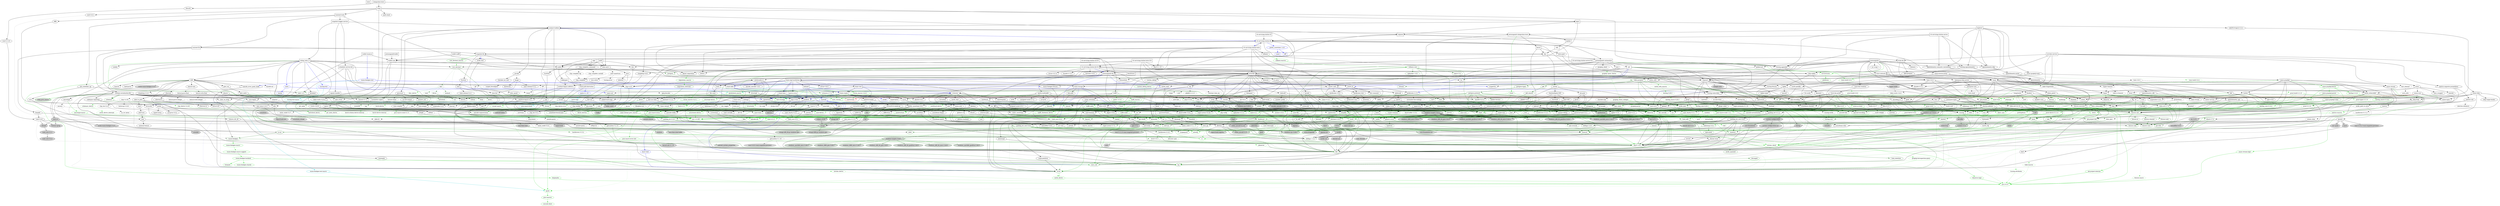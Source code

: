 digraph {
    0 [ label = "tests" shape = box]
    1 [ label = "catalyst-toolbox" shape = box]
    2 [ label = "chain-addr" shape = box]
    3 [ label = "chain-core" shape = box]
    4 [ label = "chain-ser" shape = box]
    5 [ label = "chain-crypto" shape = box]
    6 [ label = "typed-bytes" shape = box]
    7 [ label = "chain-impl-mockchain" shape = box]
    8 [ label = "cardano-legacy-address" shape = box]
    9 [ label = "chain-time" shape = box]
    10 [ label = "chain-vote" shape = box]
    11 [ label = "imhamt" shape = box]
    12 [ label = "sparse-array" shape = box]
    13 [ label = "chain-storage" shape = box]
    14 [ label = "jcli" shape = box]
    15 [ label = "jormungandr-lib" shape = box]
    16 [ label = "jormungandr-automation" shape = box]
    17 [ label = "jortestkit" shape = box]
    18 [ label = "jormungandr-integration-tests" shape = box]
    19 [ label = "hersir" shape = box]
    20 [ label = "thor" shape = box]
    21 [ label = "loki" shape = box]
    22 [ label = "mjolnir" shape = box]
    23 [ label = "snapshot-lib" shape = box]
    24 [ label = "symmetric-cipher" shape = box]
    25 [ label = "vit-servicing-station-lib" shape = box]
    26 [ label = "event-db" shape = box]
    27 [ label = "vit-servicing-station-tests" shape = box]
    28 [ label = "wallet" shape = box]
    29 [ label = "chain-path-derivation" shape = box]
    30 [ label = "hdkeygen" shape = box]
    31 [ label = "chain-network" shape = box]
    32 [ label = "jormungandrwallet" shape = box]
    33 [ label = "wallet-core" shape = box]
    34 [ label = "wallet-wasm-js" shape = box]
    35 [ label = "wallet-uniffi" shape = box]
    36 [ label = "jormungandr" shape = box]
    37 [ label = "explorer" shape = box]
    38 [ label = "settings" shape = box]
    39 [ label = "blockchain" shape = box]
    40 [ label = "vit-servicing-station-cli" shape = box]
    41 [ label = "vit-servicing-station-server" shape = box]
    42 [ label = "iapyx" shape = box]
    43 [ label = "valgrind" shape = box]
    44 [ label = "vitup" shape = box]
    45 [ label = "mainnet-lib" shape = box]
    46 [ label = "mainnet-tools" shape = box]
    47 [ label = "scheduler-service-lib" shape = box]
    48 [ label = "signals-handler" shape = box]
    49 [ label = "snapshot-trigger-service" shape = box]
    50 [ label = "voting_tools_rs" shape = box]
    51 [ label = "integration-tests" shape = box]
    52 [ label = "cat-data-service" shape = box]
    53 [ label = "audit" shape = box]
    54 [ label = "vit-servicing-station-cli-f10" shape = box]
    55 [ label = "vit-servicing-station-lib-f10" shape = box]
    56 [ label = "vit-servicing-station-server-f10" shape = box]
    57 [ label = "vit-servicing-station-tests-f10" shape = box]
    58 [ label = "sign" shape = box]
    59 [ label = "assert_cmd" ]
    60 [ label = "assert_fs" ]
    61 [ label = "bech32 0.8.1" ]
    62 [ label = "clap 4.4.6" ]
    63 [ label = "color-eyre" ]
    64 [ label = "csv" ]
    65 [ label = "fraction" ]
    66 [ label = "futures" ]
    67 [ label = "gag" ]
    68 [ label = "governor" ]
    69 [ label = "graphql_client" ]
    70 [ label = "hex" ]
    71 [ label = "image" ]
    72 [ label = "itertools 0.10.5" color = darkgreen]
    73 [ label = "once_cell" color = darkgreen]
    74 [ label = "predicates 2.1.5" ]
    75 [ label = "proptest" ]
    76 [ label = "qrcode" ]
    77 [ label = "quircs" ]
    78 [ label = "rand 0.8.5" color = darkgreen]
    79 [ label = "rand_chacha 0.3.1" color = darkgreen]
    80 [ label = "rayon" ]
    81 [ label = "regex" color = darkgreen]
    82 [ label = "reqwest" ]
    83 [ label = "rust_decimal" color = darkgreen]
    84 [ label = "rust_decimal_macros" color = green3]
    85 [ label = "serde" color = darkgreen]
    86 [ label = "serde_json" color = darkgreen]
    87 [ label = "serde_test" ]
    88 [ label = "serde_yaml" ]
    89 [ label = "sscanf" ]
    90 [ label = "test-strategy" color = green3]
    91 [ label = "thiserror" color = darkgreen]
    92 [ label = "time" color = darkgreen]
    93 [ label = "tokio" color = darkgreen]
    94 [ label = "tracing" color = darkgreen]
    95 [ label = "tracing-subscriber" ]
    96 [ label = "url" color = darkgreen]
    97 [ label = "versionisator" color = green3]
    98 [ label = "cryptoxide 0.4.4" ]
    99 [ label = "quickcheck" ]
    100 [ label = "curve25519-dalek-ng" ]
    101 [ label = "ed25519-bip32 0.4.1" ]
    102 [ label = "ed25519-dalek" ]
    103 [ label = "generic-array" color = darkgreen]
    104 [ label = "rand_core 0.6.4" color = darkgreen]
    105 [ label = "sha2 0.10.8" color = darkgreen]
    106 [ label = "smoke" color = blue]
    107 [ label = "lazy_static" color = darkgreen]
    108 [ label = "quickcheck_macros" color = green3]
    109 [ label = "strum 0.24.1" ]
    110 [ label = "strum_macros 0.24.3" color = green3]
    111 [ label = "tempfile" color = darkgreen]
    112 [ label = "cbor_event" ]
    113 [ label = "base64 0.21.4" color = darkgreen]
    114 [ label = "cfg-if 1.0.0" color = darkgreen]
    115 [ label = "const_format" ]
    116 [ label = "criterion" ]
    117 [ label = "rustc_version" color = green3]
    118 [ label = "trybuild" color = blue]
    119 [ label = "data-pile" ]
    120 [ label = "sled" ]
    121 [ label = "base64 0.13.1" ]
    122 [ label = "bincode" color = darkgreen]
    123 [ label = "bytes" color = darkgreen]
    124 [ label = "clap_complete" ]
    125 [ label = "gtmpl" ]
    126 [ label = "rand 0.7.3" ]
    127 [ label = "rpassword" ]
    128 [ label = "serde_derive" color = green3]
    129 [ label = "http" ]
    130 [ label = "humantime" ]
    131 [ label = "parity-multiaddr" ]
    132 [ label = "serde_with" ]
    133 [ label = "bytesize" ]
    134 [ label = "custom_debug" ]
    135 [ label = "flate2" ]
    136 [ label = "fs_extra" ]
    137 [ label = "json" ]
    138 [ label = "keynesis" ]
    139 [ label = "log" color = darkgreen]
    140 [ label = "netstat2" ]
    141 [ label = "os_info" ]
    142 [ label = "poldercast" ]
    143 [ label = "prost 0.9.0" color = darkgreen]
    144 [ label = "semver" color = darkgreen]
    145 [ label = "sysinfo" ]
    146 [ label = "tar" ]
    147 [ label = "tokio-stream" ]
    148 [ label = "tonic 0.6.2" ]
    149 [ label = "tonic-build 0.6.2" color = green3]
    150 [ label = "warp" ]
    151 [ label = "zip" ]
    152 [ label = "console" ]
    153 [ label = "dialoguer" ]
    154 [ label = "indicatif" ]
    155 [ label = "sha-1" ]
    156 [ label = "sha2 0.9.9" ]
    157 [ label = "bech32 0.7.3" ]
    158 [ label = "rstest" color = green3]
    159 [ label = "yaml-rust" ]
    160 [ label = "ctrlc" ]
    161 [ label = "slave-pool" ]
    162 [ label = "cocoon" ]
    163 [ label = "dirs" ]
    164 [ label = "zeroize" ]
    165 [ label = "async-trait" color = green3]
    166 [ label = "diesel" color = darkgreen]
    167 [ label = "diesel_migrations" ]
    168 [ label = "dotenv" ]
    169 [ label = "http-zipkin" ]
    170 [ label = "notify" ]
    171 [ label = "pretty_assertions 1.4.0" color = blue]
    172 [ label = "r2d2" color = darkgreen]
    173 [ label = "simplelog 0.8.0" ]
    174 [ label = "tracing-futures" ]
    175 [ label = "bb8" ]
    176 [ label = "bb8-postgres" ]
    177 [ label = "chrono" color = darkgreen]
    178 [ label = "dotenvy" ]
    179 [ label = "tokio-postgres" color = darkgreen]
    180 [ label = "cfg-if 0.1.10" ]
    181 [ label = "dyn-clone" color = darkgreen]
    182 [ label = "fake" ]
    183 [ label = "hyper" ]
    184 [ label = "postgres" color = darkgreen]
    185 [ label = "pretty_assertions 0.6.1" ]
    186 [ label = "rand_core 0.5.1" ]
    187 [ label = "refinery" ]
    188 [ label = "hashlink" ]
    189 [ label = "paste 0.1.18" color = blue]
    190 [ label = "http-body" ]
    191 [ label = "pin-project" ]
    192 [ label = "clear_on_drop" ]
    193 [ label = "console_error_panic_hook" ]
    194 [ label = "getrandom 0.2.10" color = darkgreen]
    195 [ label = "js-sys" color = darkgreen]
    196 [ label = "wasm-bindgen" color = darkgreen]
    197 [ label = "wasm-bindgen-test" color = blue]
    198 [ label = "web-sys" color = darkgreen]
    199 [ label = "uniffi" ]
    200 [ label = "uniffi_build" color = green3]
    201 [ label = "uniffi_macros" color = green3]
    202 [ label = "arc-swap" ]
    203 [ label = "enum-as-inner" color = green3]
    204 [ label = "jsonrpsee-core" ]
    205 [ label = "jsonrpsee-http-server" ]
    206 [ label = "libc" color = darkgreen]
    207 [ label = "linked-hash-map" ]
    208 [ label = "local-ip-address" ]
    209 [ label = "lru" ]
    210 [ label = "nix 0.25.1" style = filled, fillcolor = lightgrey]
    211 [ label = "opentelemetry" ]
    212 [ label = "opentelemetry-otlp" ]
    213 [ label = "opentelemetry-semantic-conventions" ]
    214 [ label = "prometheus" style = dashed]
    215 [ label = "tokio-util 0.6.10" ]
    216 [ label = "tracing-appender" ]
    217 [ label = "tracing-opentelemetry" ]
    218 [ label = "trust-dns-resolver" ]
    219 [ label = "anyhow" color = darkgreen]
    220 [ label = "async-graphql" ]
    221 [ label = "async-graphql-warp" ]
    222 [ label = "futures-channel" color = darkgreen]
    223 [ label = "futures-util" color = darkgreen]
    224 [ label = "ed25519-bip32 0.3.2" ]
    225 [ label = "prettytable-rs" ]
    226 [ label = "warp-reverse-proxy" ]
    227 [ label = "diffy" ]
    228 [ label = "glob" ]
    229 [ label = "path-slash" ]
    230 [ label = "rustls 0.20.9" ]
    231 [ label = "rustls-pemfile" ]
    232 [ label = "tempdir" ]
    233 [ label = "tokio-rustls 0.23.4" ]
    234 [ label = "uuid 0.8.2" ]
    235 [ label = "walkdir" color = darkgreen]
    236 [ label = "cardano-serialization-lib" ]
    237 [ label = "pharos" ]
    238 [ label = "job_scheduler_ng" ]
    239 [ label = "num-traits" color = darkgreen]
    240 [ label = "uuid 1.4.1" color = darkgreen]
    241 [ label = "bytekind" ]
    242 [ label = "cddl" ]
    243 [ label = "ciborium" ]
    244 [ label = "dashmap" ]
    245 [ label = "insta" color = blue]
    246 [ label = "microtype" ]
    247 [ label = "nonempty" ]
    248 [ label = "tracing-test" color = blue]
    249 [ label = "validity" ]
    250 [ label = "libmath" ]
    251 [ label = "rand_chacha 0.2.2" ]
    252 [ label = "axum" ]
    253 [ label = "metrics" ]
    254 [ label = "metrics-exporter-prometheus" ]
    255 [ label = "tower" ]
    256 [ label = "tower-http" ]
    257 [ label = "clap_complete_command" ]
    258 [ label = "base64 0.12.3" ]
    259 [ label = "structopt" ]
    260 [ label = "itertools 0.9.0" ]
    261 [ label = "libsqlite3-sys" color = darkgreen]
    262 [ label = "strum 0.21.0" ]
    263 [ label = "strum_macros 0.21.1" color = green3]
    264 [ label = "anstyle" ]
    265 [ label = "bstr" ]
    266 [ label = "doc-comment" ]
    267 [ label = "predicates 3.0.4" ]
    268 [ label = "predicates-core" ]
    269 [ label = "predicates-tree" ]
    270 [ label = "wait-timeout" ]
    271 [ label = "globwalk" ]
    272 [ label = "clap_builder" ]
    273 [ label = "clap_derive 4.4.2" color = green3, style = dashed]
    274 [ label = "backtrace" color = darkgreen]
    275 [ label = "color-spantrace" style = dashed]
    276 [ label = "eyre" ]
    277 [ label = "indenter" ]
    278 [ label = "owo-colors" ]
    279 [ label = "tracing-error" style = dashed]
    280 [ label = "csv-core" ]
    281 [ label = "itoa" color = darkgreen]
    282 [ label = "ryu" color = darkgreen]
    283 [ label = "num" ]
    284 [ label = "futures-core" color = darkgreen]
    285 [ label = "futures-executor" ]
    286 [ label = "futures-io" color = darkgreen]
    287 [ label = "futures-sink" color = darkgreen]
    288 [ label = "futures-task" color = darkgreen]
    289 [ label = "filedescriptor" ]
    290 [ label = "futures-timer" style = dashed]
    291 [ label = "no-std-compat" ]
    292 [ label = "nonzero_ext" ]
    293 [ label = "parking_lot 0.12.1" color = darkgreen]
    294 [ label = "smallvec" color = darkgreen]
    295 [ label = "graphql_query_derive" color = green3, style = dashed]
    296 [ label = "bytemuck" ]
    297 [ label = "byteorder" color = darkgreen]
    298 [ label = "color_quant" ]
    299 [ label = "gif" style = dashed]
    300 [ label = "jpeg-decoder" style = dashed]
    301 [ label = "num-iter" ]
    302 [ label = "num-rational 0.3.2" ]
    303 [ label = "png" style = dashed]
    304 [ label = "scoped_threadpool" style = dashed]
    305 [ label = "tiff" style = dashed]
    306 [ label = "either" color = darkgreen]
    307 [ label = "difflib" style = dashed]
    308 [ label = "float-cmp" style = dashed]
    309 [ label = "normalize-line-endings" style = dashed]
    310 [ label = "bit-set" style = dashed]
    311 [ label = "bit-vec" style = dashed]
    312 [ label = "bitflags 2.4.0" color = darkgreen]
    313 [ label = "rand_xorshift" ]
    314 [ label = "regex-syntax 0.7.5" color = darkgreen]
    315 [ label = "rusty-fork" style = dashed]
    316 [ label = "unarray" ]
    317 [ label = "checked_int_cast" ]
    318 [ label = "num-derive" color = green3]
    319 [ label = "ppv-lite86" color = darkgreen]
    320 [ label = "rayon-core" ]
    321 [ label = "aho-corasick" color = darkgreen]
    322 [ label = "memchr" color = darkgreen]
    323 [ label = "regex-automata 0.3.9" color = darkgreen]
    324 [ label = "encoding_rs" ]
    325 [ label = "h2" ]
    326 [ label = "hyper-rustls" style = "dashed,filled", fillcolor = lightgrey]
    327 [ label = "ipnet" ]
    328 [ label = "mime" ]
    329 [ label = "percent-encoding" color = darkgreen]
    330 [ label = "pin-project-lite" color = darkgreen]
    331 [ label = "rustls 0.21.7" style = dashed]
    332 [ label = "serde_urlencoded" ]
    333 [ label = "system-configuration" style = filled, fillcolor = lightgrey]
    334 [ label = "tokio-rustls 0.24.1" style = dashed]
    335 [ label = "tower-service" ]
    336 [ label = "wasm-bindgen-futures" ]
    337 [ label = "webpki-roots" style = "dashed,filled", fillcolor = lightgrey]
    338 [ label = "winreg" style = filled, fillcolor = lightgrey]
    339 [ label = "arrayvec 0.7.4" color = darkgreen]
    340 [ label = "borsh" color = darkgreen, style = dashed]
    341 [ label = "rkyv" color = darkgreen, style = dashed]
    342 [ label = "quote" color = green3]
    343 [ label = "indexmap 1.9.3" color = darkgreen]
    344 [ label = "sscanf_macro" color = green3]
    345 [ label = "proc-macro2" color = green3]
    346 [ label = "structmeta" color = green3]
    347 [ label = "syn 1.0.109" color = green3]
    348 [ label = "thiserror-impl" color = green3]
    349 [ label = "deranged" color = darkgreen]
    350 [ label = "num_threads" color = darkgreen, style = "dashed,filled", fillcolor = lightgrey]
    351 [ label = "time-core" color = darkgreen]
    352 [ label = "time-macros" color = green3, style = dashed]
    353 [ label = "mio" color = darkgreen]
    354 [ label = "num_cpus" color = darkgreen, style = dashed]
    355 [ label = "signal-hook-registry" color = darkgreen, style = "dashed,filled", fillcolor = lightgrey]
    356 [ label = "socket2 0.5.4" color = darkgreen, style = filled, fillcolor = lightgrey]
    357 [ label = "tokio-macros" color = green3, style = dashed]
    358 [ label = "windows-sys 0.48.0" color = darkgreen, style = filled, fillcolor = lightgrey]
    359 [ label = "tracing-attributes" color = green3, style = dashed]
    360 [ label = "tracing-core" color = darkgreen]
    361 [ label = "matchers" style = dashed]
    362 [ label = "nu-ansi-term" style = dashed]
    363 [ label = "sharded-slab" style = dashed]
    364 [ label = "thread_local" ]
    365 [ label = "tracing-log" style = dashed]
    366 [ label = "tracing-serde" style = dashed]
    367 [ label = "form_urlencoded" color = darkgreen]
    368 [ label = "idna 0.4.0" color = darkgreen]
    369 [ label = "platforms" color = green3]
    370 [ label = "env_logger" style = dashed]
    371 [ label = "digest 0.9.0" ]
    372 [ label = "subtle-ng" ]
    373 [ label = "curve25519-dalek" ]
    374 [ label = "ed25519" ]
    375 [ label = "typenum" color = darkgreen]
    376 [ label = "version_check" color = green3]
    377 [ label = "cpufeatures" color = darkgreen, style = filled, fillcolor = lightgrey]
    378 [ label = "digest 0.10.7" color = darkgreen]
    379 [ label = "heck 0.4.1" color = green3]
    380 [ label = "rustversion" color = red]
    381 [ label = "fastrand" color = darkgreen]
    382 [ label = "redox_syscall 0.3.5" color = darkgreen, style = filled, fillcolor = lightgrey]
    383 [ label = "rustix" color = darkgreen]
    384 [ label = "const_format_proc_macros" color = green3]
    385 [ label = "atty" ]
    386 [ label = "cast" ]
    387 [ label = "clap 2.34.0" ]
    388 [ label = "criterion-plot" ]
    389 [ label = "oorandom" ]
    390 [ label = "plotters" ]
    391 [ label = "serde_cbor" ]
    392 [ label = "tinytemplate" ]
    393 [ label = "basic-toml" color = blue]
    394 [ label = "termcolor" ]
    395 [ label = "memmap2" ]
    396 [ label = "crc32fast" ]
    397 [ label = "crossbeam-epoch" ]
    398 [ label = "crossbeam-utils" ]
    399 [ label = "fs2" style = filled, fillcolor = lightgrey]
    400 [ label = "fxhash" ]
    401 [ label = "parking_lot 0.11.2" ]
    402 [ label = "gtmpl_value" ]
    403 [ label = "getrandom 0.1.16" style = dashed]
    404 [ label = "rand_hc" style = filled, fillcolor = lightgrey]
    405 [ label = "winapi" color = darkgreen, style = filled, fillcolor = lightgrey]
    406 [ label = "syn 2.0.37" color = green3]
    407 [ label = "fnv" color = darkgreen]
    408 [ label = "arrayref" ]
    409 [ label = "bs58" ]
    410 [ label = "data-encoding" ]
    411 [ label = "multihash" ]
    412 [ label = "static_assertions" ]
    413 [ label = "unsigned-varint 0.7.2" ]
    414 [ label = "serde_with_macros" color = green3, style = dashed]
    415 [ label = "custom_debug_derive" color = green3]
    416 [ label = "miniz_oxide 0.7.1" color = darkgreen]
    417 [ label = "cryptoxide 0.3.6" ]
    418 [ label = "bitflags 1.3.2" color = darkgreen]
    419 [ label = "prost-derive 0.9.0" color = green3, style = dashed]
    420 [ label = "core-foundation-sys" color = darkgreen, style = filled, fillcolor = lightgrey]
    421 [ label = "ntapi" style = filled, fillcolor = lightgrey]
    422 [ label = "filetime" ]
    423 [ label = "xattr" style = "dashed,filled", fillcolor = lightgrey]
    424 [ label = "tokio-util 0.7.9" color = darkgreen]
    425 [ label = "async-stream" ]
    426 [ label = "hyper-timeout" style = dashed]
    427 [ label = "tower-layer" ]
    428 [ label = "prost-build 0.9.0" color = green3, style = dashed]
    429 [ label = "headers" ]
    430 [ label = "mime_guess" ]
    431 [ label = "multer" ]
    432 [ label = "scoped-tls" ]
    433 [ label = "tokio-tungstenite" style = dashed]
    434 [ label = "aes 0.8.3" style = dashed]
    435 [ label = "bzip2" style = dashed]
    436 [ label = "constant_time_eq" style = dashed]
    437 [ label = "hmac 0.12.1" color = darkgreen]
    438 [ label = "pbkdf2 0.11.0" style = dashed]
    439 [ label = "sha1" ]
    440 [ label = "zstd" style = dashed]
    441 [ label = "encode_unicode 0.3.6" style = filled, fillcolor = lightgrey]
    442 [ label = "unicode-width" ]
    443 [ label = "windows-sys 0.45.0" style = filled, fillcolor = lightgrey]
    444 [ label = "shell-words" ]
    445 [ label = "number_prefix" ]
    446 [ label = "block-buffer 0.9.0" ]
    447 [ label = "opaque-debug" ]
    448 [ label = "nix 0.27.1" style = filled, fillcolor = lightgrey]
    449 [ label = "crossbeam-channel" ]
    450 [ label = "aes-gcm" ]
    451 [ label = "chacha20poly1305" ]
    452 [ label = "hmac 0.11.0" ]
    453 [ label = "pbkdf2 0.9.0" ]
    454 [ label = "dirs-sys" ]
    455 [ label = "zeroize_derive" color = green3, style = dashed]
    456 [ label = "diesel_derives" color = green3]
    457 [ label = "pq-sys" color = darkgreen, style = dashed]
    458 [ label = "migrations_internals" color = darkgreen]
    459 [ label = "migrations_macros" color = green3]
    460 [ label = "zipkin" ]
    461 [ label = "fsevent-sys" style = "dashed,filled", fillcolor = lightgrey]
    462 [ label = "inotify" style = filled, fillcolor = lightgrey]
    463 [ label = "kqueue" style = filled, fillcolor = lightgrey]
    464 [ label = "diff" color = blue]
    465 [ label = "yansi" color = blue]
    466 [ label = "scheduled-thread-pool" color = darkgreen]
    467 [ label = "android-tzdata" color = darkgreen, style = "dashed,filled", fillcolor = lightgrey]
    468 [ label = "iana-time-zone" color = darkgreen, style = "dashed,filled", fillcolor = lightgrey]
    469 [ label = "windows-targets 0.48.5" color = darkgreen, style = filled, fillcolor = lightgrey]
    470 [ label = "fallible-iterator" color = darkgreen]
    471 [ label = "phf" color = darkgreen]
    472 [ label = "postgres-protocol" color = darkgreen]
    473 [ label = "postgres-types" color = darkgreen]
    474 [ label = "whoami" color = darkgreen]
    475 [ label = "unidecode" ]
    476 [ label = "url-escape" style = dashed]
    477 [ label = "httparse" ]
    478 [ label = "httpdate" ]
    479 [ label = "socket2 0.4.9" style = dashed]
    480 [ label = "want" ]
    481 [ label = "ansi_term 0.11.0" ]
    482 [ label = "ctor" color = green3, style = filled, fillcolor = lightgrey]
    483 [ label = "difference" ]
    484 [ label = "output_vt100" style = filled, fillcolor = lightgrey]
    485 [ label = "refinery-core" color = darkgreen]
    486 [ label = "refinery-macros" color = green3]
    487 [ label = "hashbrown 0.14.1" color = darkgreen]
    488 [ label = "paste-impl" color = turquoise3]
    489 [ label = "proc-macro-hack" color = turquoise3]
    490 [ label = "pin-project-internal" color = green3]
    491 [ label = "cc" color = green3]
    492 [ label = "wasi 0.11.0+wasi-snapshot-preview1" color = darkgreen, style = filled, fillcolor = lightgrey]
    493 [ label = "wasm-bindgen-macro" color = green3]
    494 [ label = "wasm-bindgen-test-macro" color = turquoise3]
    495 [ label = "camino" color = darkgreen]
    496 [ label = "cargo_metadata" ]
    497 [ label = "paste 1.0.14" color = green3]
    498 [ label = "fs-err" color = green3]
    499 [ label = "toml 0.5.11" color = green3]
    500 [ label = "uniffi_meta" color = green3]
    501 [ label = "beef" ]
    502 [ label = "jsonrpsee-types" ]
    503 [ label = "rustc-hash" style = dashed]
    504 [ label = "globset" ]
    505 [ label = "unicase" color = darkgreen]
    506 [ label = "neli" style = filled, fillcolor = lightgrey]
    507 [ label = "windows-sys 0.42.0" style = filled, fillcolor = lightgrey]
    508 [ label = "hashbrown 0.12.3" color = darkgreen]
    509 [ label = "autocfg" color = green3]
    510 [ label = "memoffset 0.6.5" style = "dashed,filled", fillcolor = lightgrey]
    511 [ label = "pin-utils" color = darkgreen]
    512 [ label = "opentelemetry_api" ]
    513 [ label = "opentelemetry_sdk" ]
    514 [ label = "opentelemetry-proto" ]
    515 [ label = "prost 0.11.9" color = darkgreen, style = dashed]
    516 [ label = "tonic 0.8.3" style = dashed]
    517 [ label = "protobuf" style = dashed]
    518 [ label = "slab" color = darkgreen]
    519 [ label = "ipconfig" style = "dashed,filled", fillcolor = lightgrey]
    520 [ label = "lru-cache" ]
    521 [ label = "resolv-conf" style = dashed]
    522 [ label = "trust-dns-proto" ]
    523 [ label = "async-graphql-derive" color = green3]
    524 [ label = "async-graphql-parser" color = darkgreen]
    525 [ label = "async-graphql-value" color = darkgreen]
    526 [ label = "fast_chemail" style = dashed]
    527 [ label = "futures-macro" color = green3, style = dashed]
    528 [ label = "encode_unicode 1.0.0" ]
    529 [ label = "is-terminal" ]
    530 [ label = "term" ]
    531 [ label = "ansi_term 0.12.1" ]
    532 [ label = "ring" ]
    533 [ label = "sct" ]
    534 [ label = "webpki" ]
    535 [ label = "rand 0.4.6" ]
    536 [ label = "remove_dir_all" ]
    537 [ label = "same-file" color = darkgreen]
    538 [ label = "winapi-util" color = darkgreen, style = filled, fillcolor = lightgrey]
    539 [ label = "noop_proc_macro" color = green3, style = filled, fillcolor = lightgrey]
    540 [ label = "num-bigint" ]
    541 [ label = "num-integer" ]
    542 [ label = "rand_os" style = filled, fillcolor = lightgrey]
    543 [ label = "schemars" color = darkgreen]
    544 [ label = "serde-wasm-bindgen 0.4.5" style = filled, fillcolor = lightgrey]
    545 [ label = "cron" ]
    546 [ label = "libm" color = darkgreen, style = dashed]
    547 [ label = "abnf_to_pest" ]
    548 [ label = "base16" ]
    549 [ label = "base64-url" style = dashed]
    550 [ label = "clap 3.2.25" style = dashed]
    551 [ label = "codespan-reporting" ]
    552 [ label = "crossterm" style = "dashed,filled", fillcolor = lightgrey]
    553 [ label = "displaydoc" color = green3]
    554 [ label = "hexf-parse" ]
    555 [ label = "itertools 0.11.0" ]
    556 [ label = "lexical-core" ]
    557 [ label = "pest_meta" ]
    558 [ label = "pest_vm" ]
    559 [ label = "serde-wasm-bindgen 0.5.0" style = "dashed,filled", fillcolor = lightgrey]
    560 [ label = "simplelog 0.12.1" ]
    561 [ label = "uriparse" style = dashed]
    562 [ label = "ciborium-io" ]
    563 [ label = "ciborium-ll" ]
    564 [ label = "lock_api" color = darkgreen]
    565 [ label = "parking_lot_core 0.9.8" color = darkgreen]
    566 [ label = "similar" color = blue]
    567 [ label = "microtype-macro" color = green3]
    568 [ label = "secrecy" style = dashed]
    569 [ label = "tracing-test-macro" color = turquoise3]
    570 [ label = "rand 0.3.23" ]
    571 [ label = "axum-core" ]
    572 [ label = "matchit" ]
    573 [ label = "serde_path_to_error" style = dashed]
    574 [ label = "sync_wrapper" ]
    575 [ label = "ahash 0.7.6" color = darkgreen]
    576 [ label = "metrics-macros" color = green3]
    577 [ label = "metrics-util" ]
    578 [ label = "quanta" ]
    579 [ label = "http-range-header" ]
    580 [ label = "clap_complete_fig" style = dashed]
    581 [ label = "clap_complete_nushell" style = dashed]
    582 [ label = "structopt-derive" color = green3]
    583 [ label = "pkg-config" color = green3, style = dashed]
    584 [ label = "vcpkg" color = green3, style = "dashed,filled", fillcolor = lightgrey]
    585 [ label = "heck 0.3.3" color = green3]
    586 [ label = "termtree" ]
    587 [ label = "ignore" ]
    588 [ label = "anstream" style = dashed]
    589 [ label = "clap_lex 0.5.1" ]
    590 [ label = "strsim 0.10.0" color = darkgreen, style = dashed]
    591 [ label = "addr2line" color = darkgreen, style = filled, fillcolor = lightgrey]
    592 [ label = "object" color = darkgreen, style = filled, fillcolor = lightgrey]
    593 [ label = "rustc-demangle" color = darkgreen]
    594 [ label = "num-complex" ]
    595 [ label = "num-rational 0.4.1" ]
    596 [ label = "graphql_client_codegen" color = green3, style = dashed]
    597 [ label = "weezl" style = dashed]
    598 [ label = "deflate" style = dashed]
    599 [ label = "miniz_oxide 0.3.7" style = dashed]
    600 [ label = "miniz_oxide 0.4.4" style = dashed]
    601 [ label = "quick-error" style = dashed]
    602 [ label = "crossbeam-deque" ]
    603 [ label = "rustls-webpki" style = dashed]
    604 [ label = "core-foundation" style = filled, fillcolor = lightgrey]
    605 [ label = "system-configuration-sys" style = filled, fillcolor = lightgrey]
    606 [ label = "borsh-derive" color = green3, style = dashed]
    607 [ label = "hashbrown 0.13.2" color = darkgreen, style = dashed]
    608 [ label = "bitvec" color = darkgreen, style = dashed]
    609 [ label = "bytecheck" color = darkgreen, style = dashed]
    610 [ label = "ptr_meta" color = darkgreen, style = dashed]
    611 [ label = "rend" color = darkgreen, style = dashed]
    612 [ label = "rkyv_derive" color = green3, style = dashed]
    613 [ label = "seahash" color = darkgreen, style = dashed]
    614 [ label = "tinyvec" color = darkgreen]
    615 [ label = "regex-syntax 0.6.29" color = darkgreen]
    616 [ label = "unicode-ident" color = green3]
    617 [ label = "structmeta-derive" color = green3]
    618 [ label = "hermit-abi 0.3.3" color = darkgreen, style = filled, fillcolor = lightgrey]
    619 [ label = "valuable" color = darkgreen, style = "dashed,filled", fillcolor = lightgrey]
    620 [ label = "regex-automata 0.1.10" style = dashed]
    621 [ label = "overload" style = dashed]
    622 [ label = "unicode-bidi" color = darkgreen]
    623 [ label = "unicode-normalization" color = darkgreen]
    624 [ label = "subtle" color = darkgreen]
    625 [ label = "signature" ]
    626 [ label = "block-buffer 0.10.4" color = darkgreen, style = dashed]
    627 [ label = "crypto-common" color = darkgreen]
    628 [ label = "errno" color = darkgreen, style = filled, fillcolor = lightgrey]
    629 [ label = "linux-raw-sys" color = darkgreen, style = filled, fillcolor = lightgrey]
    630 [ label = "unicode-xid" color = green3]
    631 [ label = "hermit-abi 0.1.19" style = filled, fillcolor = lightgrey]
    632 [ label = "strsim 0.8.0" style = dashed]
    633 [ label = "textwrap 0.11.0" ]
    634 [ label = "vec_map" style = dashed]
    635 [ label = "plotters-backend" ]
    636 [ label = "plotters-svg" style = dashed]
    637 [ label = "half" ]
    638 [ label = "memoffset 0.9.0" ]
    639 [ label = "scopeguard" color = darkgreen]
    640 [ label = "instant" ]
    641 [ label = "parking_lot_core 0.8.6" ]
    642 [ label = "wasi 0.9.0+wasi-snapshot-preview1" style = "dashed,filled", fillcolor = lightgrey]
    643 [ label = "winapi-i686-pc-windows-gnu" color = darkgreen, style = filled, fillcolor = lightgrey]
    644 [ label = "winapi-x86_64-pc-windows-gnu" color = darkgreen, style = filled, fillcolor = lightgrey]
    645 [ label = "multihash-derive" color = green3, style = dashed]
    646 [ label = "unsigned-varint 0.5.1" ]
    647 [ label = "darling 0.20.3" color = green3, style = dashed]
    648 [ label = "synstructure" color = green3]
    649 [ label = "adler" color = darkgreen]
    650 [ label = "async-stream-impl" color = green3]
    651 [ label = "tokio-io-timeout" style = dashed]
    652 [ label = "multimap" color = green3, style = dashed]
    653 [ label = "petgraph" color = green3, style = dashed]
    654 [ label = "prost-types 0.9.0" color = green3, style = dashed]
    655 [ label = "which" color = green3, style = dashed]
    656 [ label = "headers-core" ]
    657 [ label = "spin 0.9.8" ]
    658 [ label = "tungstenite" style = dashed]
    659 [ label = "cipher 0.4.4" ]
    660 [ label = "bzip2-sys" style = dashed]
    661 [ label = "password-hash" style = dashed]
    662 [ label = "zstd-safe" style = dashed]
    663 [ label = "windows-targets 0.42.2" style = filled, fillcolor = lightgrey]
    664 [ label = "aead 0.4.3" ]
    665 [ label = "aes 0.7.5" style = dashed]
    666 [ label = "cipher 0.3.0" ]
    667 [ label = "ctr" ]
    668 [ label = "ghash" ]
    669 [ label = "aead 0.5.2" ]
    670 [ label = "chacha20" ]
    671 [ label = "poly1305" ]
    672 [ label = "crypto-mac" ]
    673 [ label = "redox_users" style = filled, fillcolor = lightgrey]
    674 [ label = "lazycell" ]
    675 [ label = "zipkin-types" ]
    676 [ label = "inotify-sys" style = filled, fillcolor = lightgrey]
    677 [ label = "kqueue-sys" style = filled, fillcolor = lightgrey]
    678 [ label = "android_system_properties" color = darkgreen, style = "dashed,filled", fillcolor = lightgrey]
    679 [ label = "iana-time-zone-haiku" color = darkgreen, style = "dashed,filled", fillcolor = lightgrey]
    680 [ label = "windows" color = darkgreen, style = "dashed,filled", fillcolor = lightgrey]
    681 [ label = "windows_aarch64_gnullvm 0.48.5" color = darkgreen, style = filled, fillcolor = lightgrey]
    682 [ label = "windows_aarch64_msvc 0.48.5" color = darkgreen, style = filled, fillcolor = lightgrey]
    683 [ label = "windows_i686_gnu 0.48.5" color = darkgreen, style = filled, fillcolor = lightgrey]
    684 [ label = "windows_i686_msvc 0.48.5" color = darkgreen, style = filled, fillcolor = lightgrey]
    685 [ label = "windows_x86_64_gnu 0.48.5" color = darkgreen, style = filled, fillcolor = lightgrey]
    686 [ label = "windows_x86_64_gnullvm 0.48.5" color = darkgreen, style = filled, fillcolor = lightgrey]
    687 [ label = "windows_x86_64_msvc 0.48.5" color = darkgreen, style = filled, fillcolor = lightgrey]
    688 [ label = "phf_shared" color = darkgreen]
    689 [ label = "md-5" color = darkgreen]
    690 [ label = "stringprep" color = darkgreen]
    691 [ label = "try-lock" ]
    692 [ label = "siphasher 1.0.0" color = darkgreen]
    693 [ label = "toml 0.7.8" color = darkgreen]
    694 [ label = "ahash 0.8.3" color = darkgreen, style = dashed]
    695 [ label = "allocator-api2" color = darkgreen, style = dashed]
    696 [ label = "jobserver" color = green3, style = dashed]
    697 [ label = "wasm-bindgen-macro-support" color = green3]
    698 [ label = "cargo-platform" ]
    699 [ label = "siphasher 0.3.11" color = darkgreen]
    700 [ label = "uniffi_checksum_derive" color = green3]
    701 [ label = "windows_aarch64_gnullvm 0.42.2" style = filled, fillcolor = lightgrey]
    702 [ label = "windows_aarch64_msvc 0.42.2" style = filled, fillcolor = lightgrey]
    703 [ label = "windows_i686_gnu 0.42.2" style = filled, fillcolor = lightgrey]
    704 [ label = "windows_i686_msvc 0.42.2" style = filled, fillcolor = lightgrey]
    705 [ label = "windows_x86_64_gnu 0.42.2" style = filled, fillcolor = lightgrey]
    706 [ label = "windows_x86_64_gnullvm 0.42.2" style = filled, fillcolor = lightgrey]
    707 [ label = "windows_x86_64_msvc 0.42.2" style = filled, fillcolor = lightgrey]
    708 [ label = "tonic-build 0.8.4" color = green3, style = dashed]
    709 [ label = "prost-derive 0.11.9" color = green3, style = dashed]
    710 [ label = "widestring" style = "dashed,filled", fillcolor = lightgrey]
    711 [ label = "hostname" style = dashed]
    712 [ label = "idna 0.2.3" ]
    713 [ label = "Inflector" color = green3]
    714 [ label = "darling 0.14.4" color = green3]
    715 [ label = "proc-macro-crate 1.3.1" color = green3]
    716 [ label = "pest" color = darkgreen]
    717 [ label = "ascii_utils" style = dashed]
    718 [ label = "dirs-next" ]
    719 [ label = "spin 0.5.2" style = filled, fillcolor = lightgrey]
    720 [ label = "untrusted" ]
    721 [ label = "fuchsia-cprng" style = filled, fillcolor = lightgrey]
    722 [ label = "rand_core 0.3.1" style = filled, fillcolor = lightgrey]
    723 [ label = "rdrand" style = filled, fillcolor = lightgrey]
    724 [ label = "cloudabi" style = filled, fillcolor = lightgrey]
    725 [ label = "rand_core 0.4.2" style = filled, fillcolor = lightgrey]
    726 [ label = "schemars_derive" color = green3, style = dashed]
    727 [ label = "nom" ]
    728 [ label = "abnf" ]
    729 [ label = "pretty" ]
    730 [ label = "clap_derive 3.2.25" color = green3, style = dashed]
    731 [ label = "clap_lex 0.2.4" style = dashed]
    732 [ label = "textwrap 0.16.0" style = dashed]
    733 [ label = "crossterm_winapi" style = "dashed,filled", fillcolor = lightgrey]
    734 [ label = "signal-hook" style = "dashed,filled", fillcolor = lightgrey]
    735 [ label = "signal-hook-mio" style = "dashed,filled", fillcolor = lightgrey]
    736 [ label = "lexical-parse-float" style = dashed]
    737 [ label = "lexical-parse-integer" style = dashed]
    738 [ label = "lexical-util" ]
    739 [ label = "lexical-write-float" style = dashed]
    740 [ label = "lexical-write-integer" style = dashed]
    741 [ label = "atomic-shim" style = dashed]
    742 [ label = "hashbrown 0.11.2" style = dashed]
    743 [ label = "sketches-ddsketch" style = dashed]
    744 [ label = "mach" style = filled, fillcolor = lightgrey]
    745 [ label = "raw-cpuid" style = filled, fillcolor = lightgrey]
    746 [ label = "wasi 0.10.2+wasi-snapshot-preview1" style = filled, fillcolor = lightgrey]
    747 [ label = "proc-macro-error" color = green3]
    748 [ label = "unicode-segmentation" color = darkgreen]
    749 [ label = "anstyle-parse" style = dashed]
    750 [ label = "anstyle-query" style = dashed]
    751 [ label = "anstyle-wincon" style = "dashed,filled", fillcolor = lightgrey]
    752 [ label = "colorchoice" style = dashed]
    753 [ label = "utf8parse" style = dashed]
    754 [ label = "gimli" color = darkgreen, style = filled, fillcolor = lightgrey]
    755 [ label = "graphql-introspection-query" color = green3, style = dashed]
    756 [ label = "graphql-parser" color = green3, style = dashed]
    757 [ label = "adler32" style = dashed]
    758 [ label = "borsh-derive-internal" color = green3, style = dashed]
    759 [ label = "borsh-schema-derive-internal" color = green3, style = dashed]
    760 [ label = "proc-macro-crate 0.1.5" color = green3, style = dashed]
    761 [ label = "funty" color = darkgreen, style = dashed]
    762 [ label = "radium" color = darkgreen, style = dashed]
    763 [ label = "tap" color = darkgreen, style = dashed]
    764 [ label = "wyz" color = darkgreen, style = dashed]
    765 [ label = "bytecheck_derive" color = green3, style = dashed]
    766 [ label = "simdutf8" color = darkgreen, style = dashed]
    767 [ label = "ptr_meta_derive" color = green3, style = dashed]
    768 [ label = "tinyvec_macros" color = darkgreen, style = dashed]
    769 [ label = "errno-dragonfly" color = darkgreen, style = filled, fillcolor = lightgrey]
    770 [ label = "redox_syscall 0.2.16" style = filled, fillcolor = lightgrey]
    771 [ label = "darling_core 0.20.3" color = green3, style = dashed]
    772 [ label = "darling_macro 0.20.3" color = green3, style = dashed]
    773 [ label = "fixedbitset" color = green3, style = dashed]
    774 [ label = "indexmap 2.0.2" color = darkgreen]
    775 [ label = "home" color = green3, style = "dashed,filled", fillcolor = lightgrey]
    776 [ label = "utf-8" style = dashed]
    777 [ label = "inout" ]
    778 [ label = "base64ct" style = dashed]
    779 [ label = "zstd-sys" style = dashed]
    780 [ label = "polyval" ]
    781 [ label = "universal-hash 0.5.1" ]
    782 [ label = "finl_unicode" color = darkgreen]
    783 [ label = "serde_spanned" color = darkgreen]
    784 [ label = "toml_datetime" color = darkgreen]
    785 [ label = "toml_edit" color = darkgreen]
    786 [ label = "wasm-bindgen-backend" color = green3]
    787 [ label = "wasm-bindgen-shared" color = green3]
    788 [ label = "prettyplease" color = green3, style = dashed]
    789 [ label = "prost-build 0.11.9" color = green3, style = dashed]
    790 [ label = "match_cfg" style = dashed]
    791 [ label = "matches" ]
    792 [ label = "darling_core 0.14.4" color = green3]
    793 [ label = "darling_macro 0.14.4" color = green3]
    794 [ label = "ucd-trie" color = darkgreen]
    795 [ label = "dirs-sys-next" ]
    796 [ label = "serde_derive_internals" color = green3, style = dashed]
    797 [ label = "minimal-lexical" ]
    798 [ label = "abnf-core" ]
    799 [ label = "arrayvec 0.5.2" ]
    800 [ label = "typed-arena" ]
    801 [ label = "os_str_bytes" style = dashed]
    802 [ label = "proc-macro-error-attr" color = green3]
    803 [ label = "combine" color = green3, style = dashed]
    804 [ label = "ident_case" color = green3]
    805 [ label = "equivalent" color = darkgreen]
    806 [ label = "universal-hash 0.4.1" ]
    807 [ label = "winnow" color = darkgreen]
    808 [ label = "bumpalo" color = green3]
    809 [ label = "prost-types 0.11.9" color = green3, style = dashed]
    810 [ label = "ascii" color = green3, style = dashed]
    811 [ label = "unreachable" color = green3, style = dashed]
    812 [ label = "void" color = green3, style = dashed]
    1 -> 63 [ ]
    1 -> 67 [ ]
    1 -> 68 [ ]
    1 -> 18 [ ]
    1 -> 76 [ ]
    1 -> 77 [ ]
    1 -> 89 [ ]
    1 -> 24 [ ]
    1 -> 25 [ style = dotted]
    1 -> 25 [ color = blue]
    1 -> 28 [ ]
    2 -> 3 [ ]
    2 -> 5 [ ]
    2 -> 5 [ color = blue]
    3 -> 4 [ ]
    4 -> 91 [ ]
    5 -> 61 [ ]
    5 -> 100 [ ]
    5 -> 101 [ ]
    5 -> 102 [ ]
    5 -> 70 [ ]
    5 -> 75 [ style = dotted]
    5 -> 75 [ color = blue]
    5 -> 99 [ style = dotted]
    5 -> 99 [ color = blue]
    5 -> 80 [ ]
    5 -> 105 [ ]
    5 -> 106 [ color = blue]
    5 -> 90 [ color = green3, style = dotted]
    5 -> 90 [ color = turquoise3]
    5 -> 6 [ ]
    7 -> 8 [ ]
    7 -> 2 [ ]
    7 -> 2 [ color = blue]
    7 -> 9 [ ]
    7 -> 9 [ color = blue]
    7 -> 10 [ ]
    7 -> 11 [ ]
    7 -> 108 [ color = green3, style = dotted]
    7 -> 108 [ color = turquoise3]
    7 -> 12 [ ]
    7 -> 109 [ ]
    7 -> 94 [ ]
    8 -> 112 [ ]
    8 -> 101 [ ]
    9 -> 3 [ ]
    9 -> 75 [ style = dotted]
    9 -> 75 [ color = blue]
    9 -> 99 [ style = dotted]
    9 -> 99 [ color = blue]
    9 -> 90 [ color = green3, style = dotted]
    9 -> 90 [ color = turquoise3]
    10 -> 113 [ ]
    10 -> 3 [ ]
    10 -> 5 [ ]
    10 -> 115 [ ]
    10 -> 116 [ color = blue]
    11 -> 116 [ color = blue]
    11 -> 75 [ style = dotted]
    11 -> 75 [ color = blue]
    11 -> 117 [ color = green3]
    11 -> 90 [ color = green3, style = dotted]
    11 -> 90 [ color = turquoise3]
    11 -> 91 [ ]
    11 -> 118 [ color = blue]
    12 -> 75 [ color = blue]
    12 -> 90 [ color = turquoise3]
    13 -> 116 [ style = dotted]
    13 -> 119 [ ]
    13 -> 104 [ style = dotted]
    13 -> 104 [ color = blue]
    13 -> 120 [ ]
    13 -> 111 [ style = dotted]
    13 -> 111 [ color = blue]
    13 -> 91 [ ]
    14 -> 60 [ color = blue]
    14 -> 124 [ ]
    14 -> 125 [ ]
    14 -> 15 [ ]
    14 -> 74 [ color = blue]
    14 -> 82 [ ]
    14 -> 127 [ ]
    14 -> 97 [ color = green3]
    15 -> 122 [ color = blue]
    15 -> 7 [ ]
    15 -> 7 [ color = blue]
    15 -> 129 [ ]
    15 -> 130 [ ]
    15 -> 131 [ ]
    15 -> 132 [ ]
    15 -> 88 [ color = blue]
    16 -> 59 [ ]
    16 -> 13 [ ]
    16 -> 69 [ ]
    16 -> 14 [ ]
    16 -> 17 [ ]
    16 -> 137 [ ]
    16 -> 140 [ ]
    16 -> 142 [ ]
    16 -> 148 [ ]
    16 -> 149 [ color = green3]
    16 -> 95 [ ]
    17 -> 60 [ ]
    17 -> 121 [ ]
    17 -> 61 [ ]
    17 -> 133 [ ]
    17 -> 64 [ ]
    17 -> 134 [ ]
    17 -> 153 [ ]
    17 -> 136 [ ]
    17 -> 70 [ ]
    17 -> 130 [ ]
    17 -> 154 [ ]
    17 -> 141 [ ]
    17 -> 74 [ ]
    17 -> 82 [ ]
    17 -> 144 [ ]
    17 -> 88 [ ]
    17 -> 155 [ ]
    17 -> 156 [ ]
    17 -> 145 [ ]
    17 -> 146 [ ]
    17 -> 150 [ ]
    17 -> 151 [ ]
    18 -> 157 [ ]
    18 -> 19 [ ]
    18 -> 22 [ ]
    18 -> 158 [ color = green3]
    19 -> 160 [ ]
    19 -> 161 [ ]
    19 -> 20 [ ]
    20 -> 162 [ ]
    20 -> 163 [ ]
    20 -> 16 [ ]
    21 -> 20 [ ]
    22 -> 21 [ ]
    23 -> 65 [ ]
    23 -> 15 [ ]
    23 -> 82 [ ]
    23 -> 84 [ color = green3]
    23 -> 87 [ style = dotted]
    23 -> 87 [ color = blue]
    24 -> 98 [ ]
    24 -> 78 [ ]
    24 -> 91 [ ]
    24 -> 164 [ ]
    25 -> 167 [ ]
    25 -> 168 [ ]
    25 -> 26 [ ]
    25 -> 169 [ ]
    25 -> 170 [ ]
    25 -> 171 [ color = blue]
    25 -> 173 [ ]
    25 -> 174 [ ]
    25 -> 95 [ ]
    25 -> 27 [ color = blue]
    26 -> 176 [ ]
    26 -> 178 [ ]
    26 -> 83 [ ]
    26 -> 91 [ ]
    27 -> 59 [ ]
    27 -> 180 [ ]
    27 -> 62 [ ]
    27 -> 181 [ ]
    27 -> 182 [ ]
    27 -> 17 [ ]
    27 -> 185 [ ]
    27 -> 187 [ ]
    27 -> 23 [ ]
    27 -> 25 [ ]
    28 -> 188 [ ]
    28 -> 30 [ ]
    28 -> 15 [ ]
    29 -> 189 [ color = blue]
    29 -> 99 [ color = blue]
    29 -> 108 [ color = turquoise3]
    29 -> 91 [ ]
    30 -> 8 [ ]
    30 -> 2 [ ]
    30 -> 29 [ ]
    31 -> 5 [ ]
    31 -> 66 [ ]
    31 -> 91 [ ]
    31 -> 148 [ ]
    31 -> 149 [ color = green3]
    32 -> 33 [ ]
    33 -> 157 [ ]
    33 -> 24 [ ]
    33 -> 28 [ ]
    34 -> 192 [ ]
    34 -> 33 [ ]
    34 -> 197 [ color = blue]
    35 -> 199 [ ]
    35 -> 33 [ ]
    36 -> 202 [ ]
    36 -> 31 [ ]
    36 -> 13 [ ]
    36 -> 62 [ ]
    36 -> 169 [ ]
    36 -> 15 [ ]
    36 -> 205 [ ]
    36 -> 208 [ ]
    36 -> 210 [ arrowType = empty, fillcolor = lightgrey]
    36 -> 212 [ ]
    36 -> 213 [ ]
    36 -> 142 [ ]
    36 -> 214 [ style = dotted]
    36 -> 82 [ ]
    36 -> 216 [ ]
    36 -> 217 [ ]
    36 -> 218 [ ]
    36 -> 97 [ color = green3]
    36 -> 150 [ ]
    37 -> 221 [ ]
    37 -> 31 [ ]
    37 -> 169 [ ]
    37 -> 18 [ ]
    37 -> 212 [ ]
    37 -> 213 [ ]
    37 -> 216 [ ]
    37 -> 217 [ ]
    38 -> 120 [ ]
    38 -> 91 [ ]
    39 -> 7 [ ]
    39 -> 209 [ ]
    40 -> 25 [ ]
    41 -> 212 [ ]
    41 -> 213 [ ]
    41 -> 216 [ ]
    41 -> 217 [ ]
    41 -> 25 [ ]
    42 -> 1 [ ]
    42 -> 224 [ ]
    42 -> 225 [ ]
    42 -> 43 [ ]
    43 -> 16 [ ]
    43 -> 25 [ ]
    43 -> 33 [ ]
    43 -> 226 [ ]
    44 -> 227 [ ]
    44 -> 46 [ ]
    44 -> 229 [ ]
    44 -> 233 [ ]
    44 -> 216 [ ]
    44 -> 234 [ ]
    44 -> 43 [ ]
    45 -> 236 [ ]
    45 -> 237 [ ]
    45 -> 23 [ ]
    45 -> 232 [ ]
    45 -> 20 [ ]
    46 -> 238 [ ]
    46 -> 45 [ ]
    46 -> 225 [ ]
    46 -> 49 [ ]
    47 -> 177 [ ]
    47 -> 62 [ ]
    47 -> 66 [ ]
    47 -> 17 [ ]
    47 -> 240 [ ]
    48 -> 66 [ ]
    48 -> 93 [ ]
    49 -> 1 [ ]
    49 -> 47 [ ]
    49 -> 48 [ ]
    49 -> 50 [ ]
    50 -> 241 [ ]
    50 -> 236 [ ]
    50 -> 242 [ ]
    50 -> 62 [ ]
    50 -> 63 [ ]
    50 -> 244 [ ]
    50 -> 163 [ ]
    50 -> 245 [ color = blue]
    50 -> 246 [ ]
    50 -> 247 [ ]
    50 -> 75 [ ]
    50 -> 80 [ ]
    50 -> 83 [ ]
    50 -> 90 [ color = green3]
    50 -> 248 [ color = blue]
    50 -> 249 [ ]
    51 -> 42 [ ]
    51 -> 250 [ ]
    51 -> 44 [ ]
    52 -> 252 [ ]
    52 -> 62 [ ]
    52 -> 26 [ ]
    52 -> 254 [ ]
    52 -> 132 [ ]
    52 -> 256 [ ]
    52 -> 95 [ ]
    53 -> 13 [ ]
    53 -> 257 [ ]
    53 -> 63 [ ]
    53 -> 28 [ ]
    54 -> 55 [ ]
    55 -> 165 [ color = green3]
    55 -> 258 [ ]
    55 -> 167 [ ]
    55 -> 168 [ ]
    55 -> 169 [ ]
    55 -> 260 [ ]
    55 -> 15 [ color = blue]
    55 -> 170 [ ]
    55 -> 173 [ ]
    55 -> 259 [ ]
    55 -> 262 [ ]
    55 -> 263 [ color = green3]
    55 -> 174 [ ]
    55 -> 95 [ ]
    55 -> 150 [ ]
    56 -> 216 [ ]
    56 -> 55 [ ]
    57 -> 59 [ ]
    57 -> 180 [ ]
    57 -> 181 [ ]
    57 -> 182 [ ]
    57 -> 17 [ ]
    57 -> 185 [ ]
    57 -> 55 [ ]
    58 -> 13 [ ]
    58 -> 257 [ ]
    58 -> 63 [ ]
    58 -> 28 [ ]
    59 -> 265 [ ]
    59 -> 266 [ ]
    59 -> 267 [ ]
    59 -> 269 [ ]
    59 -> 270 [ ]
    60 -> 266 [ ]
    60 -> 271 [ ]
    60 -> 267 [ ]
    60 -> 269 [ ]
    60 -> 111 [ ]
    62 -> 272 [ ]
    62 -> 273 [ color = green3, style = dotted]
    63 -> 274 [ ]
    63 -> 275 [ style = dotted]
    63 -> 276 [ ]
    64 -> 280 [ ]
    64 -> 281 [ ]
    64 -> 282 [ ]
    64 -> 85 [ ]
    65 -> 107 [ style = dotted]
    65 -> 283 [ ]
    66 -> 285 [ style = dotted]
    67 -> 289 [ ]
    67 -> 111 [ ]
    68 -> 66 [ style = dotted]
    68 -> 290 [ style = dotted]
    68 -> 291 [ ]
    68 -> 292 [ ]
    68 -> 293 [ ]
    68 -> 78 [ style = dotted]
    69 -> 295 [ color = green3, style = dotted]
    71 -> 296 [ ]
    71 -> 299 [ style = dotted]
    71 -> 301 [ ]
    71 -> 302 [ ]
    71 -> 303 [ style = dotted]
    71 -> 304 [ style = dotted]
    71 -> 305 [ style = dotted]
    72 -> 306 [ color = darkgreen]
    74 -> 307 [ style = dotted]
    74 -> 308 [ style = dotted]
    74 -> 72 [ ]
    74 -> 309 [ style = dotted]
    74 -> 268 [ ]
    74 -> 81 [ style = dotted]
    75 -> 310 [ style = dotted]
    75 -> 107 [ style = dotted]
    75 -> 239 [ ]
    75 -> 78 [ ]
    75 -> 313 [ ]
    75 -> 314 [ style = dotted]
    75 -> 315 [ style = dotted]
    75 -> 316 [ ]
    76 -> 317 [ ]
    76 -> 71 [ style = dotted]
    77 -> 318 [ color = green3]
    77 -> 239 [ ]
    77 -> 91 [ ]
    78 -> 79 [ color = darkgreen, style = dotted]
    79 -> 319 [ color = darkgreen]
    79 -> 104 [ color = darkgreen]
    80 -> 306 [ ]
    80 -> 320 [ ]
    81 -> 323 [ color = darkgreen]
    82 -> 324 [ arrowType = empty, fillcolor = lightgrey]
    82 -> 326 [ arrowType = empty, fillcolor = lightgrey, style = dotted]
    82 -> 327 [ arrowType = empty, fillcolor = lightgrey]
    82 -> 328 [ arrowType = empty, fillcolor = lightgrey]
    82 -> 231 [ arrowType = empty, fillcolor = lightgrey, style = dotted]
    82 -> 86 [ style = dotted]
    82 -> 86 [ arrowType = empty, fillcolor = lightgrey]
    82 -> 332 [ ]
    82 -> 333 [ arrowType = empty, fillcolor = lightgrey]
    82 -> 96 [ ]
    82 -> 336 [ arrowType = empty, fillcolor = lightgrey]
    82 -> 337 [ arrowType = empty, fillcolor = lightgrey, style = dotted]
    82 -> 338 [ arrowType = empty, fillcolor = lightgrey]
    83 -> 339 [ color = darkgreen]
    83 -> 340 [ color = darkgreen, style = dotted]
    83 -> 184 [ color = darkgreen, style = dotted]
    83 -> 341 [ color = darkgreen, style = dotted]
    84 -> 83 [ color = green3]
    85 -> 128 [ color = green3, style = dotted]
    85 -> 128 [ color = green3, arrowType = empty, fillcolor = lightgrey]
    86 -> 281 [ color = darkgreen]
    86 -> 282 [ color = darkgreen]
    86 -> 85 [ color = darkgreen]
    87 -> 85 [ ]
    88 -> 343 [ ]
    88 -> 282 [ ]
    88 -> 159 [ ]
    89 -> 115 [ ]
    89 -> 107 [ ]
    89 -> 81 [ ]
    89 -> 344 [ color = green3]
    90 -> 346 [ color = green3]
    91 -> 348 [ color = green3]
    92 -> 349 [ color = darkgreen]
    92 -> 281 [ color = darkgreen, style = dotted]
    92 -> 350 [ color = darkgreen, arrowType = empty, fillcolor = lightgrey, style = dotted]
    92 -> 352 [ color = green3, style = dotted]
    93 -> 274 [ color = darkgreen, arrowType = empty, fillcolor = lightgrey]
    93 -> 123 [ color = darkgreen, style = dotted]
    93 -> 353 [ color = darkgreen, style = dotted]
    93 -> 354 [ color = darkgreen, style = dotted]
    93 -> 293 [ color = darkgreen, style = dotted]
    93 -> 330 [ color = darkgreen]
    93 -> 355 [ color = darkgreen, arrowType = empty, fillcolor = lightgrey, style = dotted]
    93 -> 356 [ color = darkgreen, arrowType = empty, fillcolor = lightgrey, style = dotted]
    93 -> 357 [ color = green3, style = dotted]
    94 -> 114 [ color = darkgreen]
    94 -> 139 [ color = darkgreen, style = dotted]
    94 -> 330 [ color = darkgreen]
    94 -> 359 [ color = green3, style = dotted]
    94 -> 360 [ color = darkgreen]
    95 -> 361 [ style = dotted]
    95 -> 362 [ style = dotted]
    95 -> 81 [ style = dotted]
    95 -> 86 [ style = dotted]
    95 -> 363 [ style = dotted]
    95 -> 294 [ style = dotted]
    95 -> 364 [ style = dotted]
    95 -> 92 [ style = dotted]
    95 -> 94 [ style = dotted]
    95 -> 365 [ style = dotted]
    95 -> 366 [ style = dotted]
    96 -> 367 [ color = darkgreen]
    96 -> 368 [ color = darkgreen]
    96 -> 85 [ color = darkgreen, style = dotted]
    97 -> 369 [ color = green3]
    99 -> 370 [ style = dotted]
    99 -> 126 [ ]
    100 -> 297 [ ]
    100 -> 371 [ ]
    100 -> 104 [ ]
    100 -> 372 [ ]
    100 -> 164 [ ]
    101 -> 98 [ ]
    102 -> 373 [ ]
    102 -> 374 [ ]
    102 -> 126 [ style = dotted]
    102 -> 85 [ style = dotted]
    102 -> 156 [ ]
    103 -> 375 [ color = darkgreen]
    103 -> 376 [ color = green3]
    104 -> 194 [ color = darkgreen, style = dotted]
    105 -> 377 [ color = darkgreen, arrowType = empty, fillcolor = lightgrey]
    105 -> 378 [ color = darkgreen]
    108 -> 347 [ color = green3]
    109 -> 110 [ color = green3, style = dotted]
    110 -> 379 [ color = green3]
    110 -> 380 [ color = green3]
    110 -> 347 [ color = green3]
    111 -> 114 [ color = darkgreen]
    111 -> 381 [ color = darkgreen]
    111 -> 382 [ color = darkgreen, arrowType = empty, fillcolor = lightgrey]
    111 -> 383 [ color = darkgreen, arrowType = empty, fillcolor = lightgrey]
    115 -> 384 [ color = green3]
    116 -> 387 [ ]
    116 -> 388 [ ]
    116 -> 64 [ ]
    116 -> 66 [ style = dotted]
    116 -> 107 [ ]
    116 -> 389 [ ]
    116 -> 390 [ ]
    116 -> 80 [ ]
    116 -> 81 [ ]
    116 -> 391 [ ]
    116 -> 392 [ ]
    116 -> 93 [ style = dotted]
    116 -> 235 [ ]
    117 -> 144 [ color = green3]
    118 -> 393 [ color = blue]
    118 -> 228 [ color = blue]
    118 -> 73 [ color = blue]
    118 -> 86 [ color = blue]
    118 -> 394 [ color = blue]
    119 -> 395 [ ]
    120 -> 396 [ ]
    120 -> 397 [ ]
    120 -> 399 [ arrowType = empty, fillcolor = lightgrey]
    120 -> 400 [ ]
    120 -> 139 [ ]
    120 -> 401 [ ]
    122 -> 85 [ color = darkgreen]
    123 -> 85 [ color = darkgreen, style = dotted]
    124 -> 62 [ ]
    125 -> 402 [ ]
    125 -> 72 [ ]
    125 -> 107 [ ]
    125 -> 329 [ ]
    126 -> 251 [ arrowType = empty, fillcolor = lightgrey]
    126 -> 404 [ arrowType = empty, fillcolor = lightgrey]
    127 -> 206 [ arrowType = empty, fillcolor = lightgrey]
    127 -> 86 [ ]
    127 -> 405 [ arrowType = empty, fillcolor = lightgrey]
    128 -> 406 [ color = green3]
    129 -> 123 [ ]
    129 -> 407 [ ]
    129 -> 281 [ ]
    131 -> 408 [ ]
    131 -> 409 [ ]
    131 -> 297 [ ]
    131 -> 410 [ ]
    131 -> 411 [ ]
    131 -> 412 [ ]
    131 -> 413 [ ]
    131 -> 96 [ style = dotted]
    132 -> 121 [ style = dotted]
    132 -> 177 [ style = dotted]
    132 -> 70 [ style = dotted]
    132 -> 343 [ style = dotted]
    132 -> 86 [ style = dotted]
    132 -> 414 [ color = green3, style = dotted]
    132 -> 92 [ style = dotted]
    134 -> 415 [ color = green3]
    135 -> 396 [ ]
    135 -> 416 [ style = dotted]
    135 -> 416 [ arrowType = empty, fillcolor = lightgrey]
    138 -> 417 [ ]
    138 -> 70 [ ]
    138 -> 79 [ ]
    138 -> 91 [ ]
    139 -> 85 [ color = darkgreen, style = dotted]
    140 -> 418 [ ]
    140 -> 297 [ arrowType = empty, fillcolor = lightgrey]
    140 -> 206 [ ]
    140 -> 318 [ color = green3, arrowType = empty, fillcolor = lightgrey]
    140 -> 239 [ arrowType = empty, fillcolor = lightgrey]
    140 -> 91 [ ]
    141 -> 139 [ ]
    141 -> 405 [ arrowType = empty, fillcolor = lightgrey]
    142 -> 138 [ ]
    142 -> 209 [ ]
    143 -> 123 [ color = darkgreen]
    143 -> 419 [ color = green3, style = dotted]
    144 -> 85 [ color = darkgreen, style = dotted]
    145 -> 420 [ arrowType = empty, fillcolor = lightgrey]
    145 -> 206 [ arrowType = empty, fillcolor = lightgrey]
    145 -> 421 [ arrowType = empty, fillcolor = lightgrey]
    145 -> 73 [ arrowType = empty, fillcolor = lightgrey]
    145 -> 80 [ style = dotted]
    146 -> 422 [ ]
    146 -> 423 [ arrowType = empty, fillcolor = lightgrey, style = dotted]
    147 -> 424 [ style = dotted]
    148 -> 425 [ ]
    148 -> 165 [ color = green3, style = dotted]
    148 -> 121 [ ]
    148 -> 426 [ style = dotted]
    148 -> 329 [ ]
    148 -> 143 [ style = dotted]
    148 -> 147 [ ]
    148 -> 215 [ ]
    148 -> 255 [ style = dotted]
    148 -> 174 [ style = dotted]
    149 -> 428 [ color = green3, style = dotted]
    150 -> 429 [ ]
    150 -> 183 [ ]
    150 -> 430 [ ]
    150 -> 431 [ style = dotted]
    150 -> 191 [ ]
    150 -> 231 [ ]
    150 -> 432 [ ]
    150 -> 86 [ ]
    150 -> 332 [ ]
    150 -> 334 [ style = dotted]
    150 -> 147 [ ]
    150 -> 433 [ style = dotted]
    151 -> 434 [ style = dotted]
    151 -> 297 [ ]
    151 -> 435 [ style = dotted]
    151 -> 436 [ style = dotted]
    151 -> 398 [ arrowType = empty, fillcolor = lightgrey]
    151 -> 135 [ style = dotted]
    151 -> 438 [ style = dotted]
    151 -> 439 [ style = dotted]
    151 -> 92 [ style = dotted]
    151 -> 440 [ style = dotted]
    152 -> 441 [ arrowType = empty, fillcolor = lightgrey]
    152 -> 107 [ ]
    152 -> 206 [ ]
    152 -> 442 [ style = dotted]
    152 -> 443 [ arrowType = empty, fillcolor = lightgrey]
    153 -> 152 [ ]
    153 -> 444 [ ]
    153 -> 111 [ style = dotted]
    153 -> 164 [ style = dotted]
    154 -> 152 [ ]
    154 -> 445 [ ]
    154 -> 81 [ ]
    155 -> 446 [ ]
    155 -> 114 [ ]
    155 -> 377 [ arrowType = empty, fillcolor = lightgrey]
    155 -> 371 [ ]
    155 -> 447 [ ]
    156 -> 446 [ ]
    156 -> 114 [ ]
    156 -> 377 [ arrowType = empty, fillcolor = lightgrey]
    156 -> 371 [ ]
    156 -> 447 [ ]
    158 -> 114 [ color = green3]
    158 -> 117 [ color = green3]
    158 -> 347 [ color = green3]
    159 -> 207 [ ]
    160 -> 448 [ arrowType = empty, fillcolor = lightgrey]
    160 -> 358 [ arrowType = empty, fillcolor = lightgrey]
    161 -> 449 [ ]
    162 -> 450 [ ]
    162 -> 451 [ ]
    162 -> 453 [ ]
    162 -> 78 [ ]
    163 -> 454 [ ]
    164 -> 455 [ color = green3, style = dotted]
    165 -> 406 [ color = green3]
    166 -> 297 [ color = darkgreen]
    166 -> 177 [ color = darkgreen, style = dotted]
    166 -> 456 [ color = green3]
    166 -> 261 [ color = darkgreen, style = dotted]
    166 -> 457 [ color = darkgreen, style = dotted]
    166 -> 172 [ color = darkgreen, style = dotted]
    166 -> 86 [ color = darkgreen, style = dotted]
    167 -> 459 [ color = green3]
    169 -> 129 [ ]
    169 -> 460 [ ]
    170 -> 449 [ style = dotted]
    170 -> 422 [ ]
    170 -> 461 [ arrowType = empty, fillcolor = lightgrey, style = dotted]
    170 -> 462 [ arrowType = empty, fillcolor = lightgrey]
    170 -> 463 [ arrowType = empty, fillcolor = lightgrey]
    170 -> 353 [ arrowType = empty, fillcolor = lightgrey]
    170 -> 353 [ arrowType = empty, fillcolor = lightgrey]
    170 -> 235 [ ]
    170 -> 443 [ arrowType = empty, fillcolor = lightgrey]
    171 -> 464 [ color = blue]
    171 -> 465 [ color = blue]
    172 -> 139 [ color = darkgreen]
    172 -> 466 [ color = darkgreen]
    173 -> 177 [ ]
    173 -> 394 [ style = dotted]
    174 -> 191 [ style = dotted]
    174 -> 94 [ ]
    175 -> 165 [ color = green3]
    175 -> 223 [ ]
    175 -> 93 [ ]
    176 -> 175 [ ]
    176 -> 179 [ ]
    177 -> 467 [ color = darkgreen, arrowType = empty, fillcolor = lightgrey, style = dotted]
    177 -> 468 [ color = darkgreen, arrowType = empty, fillcolor = lightgrey, style = dotted]
    177 -> 239 [ color = darkgreen]
    179 -> 165 [ color = green3]
    179 -> 223 [ color = darkgreen]
    179 -> 329 [ color = darkgreen]
    179 -> 471 [ color = darkgreen]
    179 -> 473 [ color = darkgreen]
    179 -> 424 [ color = darkgreen]
    179 -> 474 [ color = darkgreen]
    182 -> 177 [ style = dotted]
    182 -> 129 [ style = dotted]
    182 -> 78 [ ]
    182 -> 475 [ ]
    182 -> 476 [ style = dotted]
    183 -> 325 [ style = dotted]
    183 -> 190 [ ]
    183 -> 477 [ ]
    183 -> 478 [ ]
    183 -> 479 [ style = dotted]
    183 -> 335 [ ]
    183 -> 480 [ ]
    184 -> 179 [ color = darkgreen]
    185 -> 481 [ ]
    185 -> 482 [ color = green3, arrowType = empty, fillcolor = lightgrey]
    185 -> 483 [ ]
    185 -> 484 [ arrowType = empty, fillcolor = lightgrey]
    186 -> 403 [ style = dotted]
    187 -> 486 [ color = green3]
    188 -> 487 [ ]
    189 -> 488 [ color = turquoise3]
    190 -> 129 [ ]
    190 -> 330 [ ]
    191 -> 490 [ color = green3]
    192 -> 491 [ color = green3]
    193 -> 196 [ ]
    194 -> 195 [ color = darkgreen, arrowType = empty, fillcolor = lightgrey, style = dotted]
    194 -> 206 [ color = darkgreen, arrowType = empty, fillcolor = lightgrey]
    194 -> 492 [ color = darkgreen, arrowType = empty, fillcolor = lightgrey]
    195 -> 196 [ color = darkgreen]
    196 -> 114 [ color = darkgreen]
    196 -> 493 [ color = green3]
    197 -> 193 [ color = blue]
    197 -> 432 [ color = blue]
    197 -> 336 [ color = blue]
    197 -> 494 [ color = turquoise3]
    198 -> 195 [ color = darkgreen]
    199 -> 123 [ ]
    199 -> 496 [ ]
    199 -> 139 [ ]
    199 -> 497 [ color = green3]
    199 -> 412 [ ]
    199 -> 201 [ color = green3]
    200 -> 219 [ color = green3]
    200 -> 495 [ color = green3]
    201 -> 122 [ color = green3]
    201 -> 498 [ color = green3]
    201 -> 73 [ color = green3]
    201 -> 499 [ color = green3]
    201 -> 200 [ color = green3]
    201 -> 500 [ color = green3]
    203 -> 379 [ color = green3]
    203 -> 347 [ color = green3]
    204 -> 339 [ style = dotted]
    204 -> 165 [ color = green3]
    204 -> 183 [ style = dotted]
    204 -> 502 [ ]
    204 -> 78 [ style = dotted]
    204 -> 503 [ style = dotted]
    205 -> 504 [ ]
    205 -> 204 [ ]
    205 -> 107 [ ]
    205 -> 505 [ ]
    208 -> 506 [ arrowType = empty, fillcolor = lightgrey]
    208 -> 91 [ ]
    208 -> 507 [ arrowType = empty, fillcolor = lightgrey]
    209 -> 508 [ style = dotted]
    210 -> 418 [ arrowType = empty, fillcolor = lightgrey]
    210 -> 114 [ arrowType = empty, fillcolor = lightgrey]
    210 -> 206 [ arrowType = empty, fillcolor = lightgrey]
    210 -> 510 [ arrowType = empty, fillcolor = lightgrey, style = dotted]
    210 -> 511 [ arrowType = empty, fillcolor = lightgrey, style = dotted]
    211 -> 513 [ ]
    212 -> 514 [ ]
    213 -> 211 [ ]
    214 -> 407 [ style = dashed]
    214 -> 107 [ style = dashed]
    214 -> 322 [ style = dashed]
    214 -> 293 [ style = dashed]
    214 -> 517 [ style = dotted]
    214 -> 91 [ style = dashed]
    215 -> 284 [ ]
    215 -> 287 [ ]
    215 -> 518 [ style = dotted]
    215 -> 93 [ ]
    216 -> 449 [ ]
    216 -> 95 [ ]
    217 -> 211 [ ]
    217 -> 95 [ ]
    218 -> 519 [ arrowType = empty, fillcolor = lightgrey, style = dotted]
    218 -> 520 [ ]
    218 -> 521 [ style = dotted]
    218 -> 522 [ ]
    220 -> 523 [ color = green3]
    220 -> 425 [ ]
    220 -> 165 [ color = green3]
    220 -> 121 [ ]
    220 -> 526 [ style = dotted]
    220 -> 431 [ ]
    220 -> 239 [ ]
    220 -> 332 [ ]
    220 -> 412 [ ]
    220 -> 111 [ ]
    221 -> 220 [ ]
    221 -> 150 [ ]
    222 -> 284 [ color = darkgreen]
    222 -> 287 [ color = darkgreen, style = dotted]
    223 -> 222 [ color = darkgreen, style = dotted]
    223 -> 286 [ color = darkgreen, style = dotted]
    223 -> 527 [ color = green3, style = dotted]
    223 -> 288 [ color = darkgreen]
    223 -> 322 [ color = darkgreen, style = dotted]
    223 -> 330 [ color = darkgreen]
    223 -> 511 [ color = darkgreen]
    223 -> 518 [ color = darkgreen, style = dotted]
    224 -> 417 [ ]
    225 -> 64 [ style = dotted]
    225 -> 528 [ ]
    225 -> 529 [ ]
    225 -> 107 [ ]
    225 -> 530 [ ]
    225 -> 442 [ ]
    226 -> 107 [ ]
    226 -> 82 [ ]
    226 -> 150 [ ]
    227 -> 531 [ ]
    230 -> 533 [ ]
    230 -> 534 [ ]
    231 -> 113 [ ]
    232 -> 535 [ ]
    232 -> 536 [ ]
    233 -> 230 [ ]
    233 -> 93 [ ]
    234 -> 194 [ style = dotted]
    235 -> 537 [ color = darkgreen]
    236 -> 157 [ ]
    236 -> 112 [ ]
    236 -> 192 [ ]
    236 -> 101 [ ]
    236 -> 70 [ ]
    236 -> 72 [ ]
    236 -> 207 [ ]
    236 -> 539 [ color = green3, arrowType = empty, fillcolor = lightgrey]
    236 -> 540 [ ]
    236 -> 78 [ ]
    236 -> 542 [ arrowType = empty, fillcolor = lightgrey]
    236 -> 542 [ arrowType = empty, fillcolor = lightgrey]
    236 -> 543 [ ]
    236 -> 543 [ color = green3]
    236 -> 544 [ arrowType = empty, fillcolor = lightgrey]
    236 -> 156 [ ]
    237 -> 66 [ ]
    237 -> 117 [ color = green3]
    238 -> 545 [ ]
    238 -> 240 [ ]
    239 -> 509 [ color = green3]
    239 -> 546 [ color = darkgreen, style = dotted]
    240 -> 194 [ color = darkgreen, style = dotted]
    241 -> 70 [ style = dotted]
    241 -> 85 [ ]
    241 -> 316 [ ]
    242 -> 547 [ ]
    242 -> 548 [ ]
    242 -> 549 [ style = dotted]
    242 -> 177 [ style = dotted]
    242 -> 243 [ style = dotted]
    242 -> 550 [ style = dotted]
    242 -> 551 [ ]
    242 -> 193 [ arrowType = empty, fillcolor = lightgrey]
    242 -> 552 [ arrowType = empty, fillcolor = lightgrey, style = dotted]
    242 -> 410 [ ]
    242 -> 553 [ color = green3]
    242 -> 554 [ ]
    242 -> 555 [ ]
    242 -> 556 [ ]
    242 -> 558 [ ]
    242 -> 81 [ ]
    242 -> 559 [ arrowType = empty, fillcolor = lightgrey, style = dotted]
    242 -> 86 [ style = dotted]
    242 -> 560 [ ]
    242 -> 561 [ style = dotted]
    243 -> 563 [ ]
    243 -> 85 [ ]
    244 -> 487 [ ]
    244 -> 564 [ ]
    244 -> 565 [ ]
    245 -> 152 [ color = blue, style = dotted]
    245 -> 85 [ color = blue, style = dotted]
    245 -> 566 [ color = blue]
    245 -> 159 [ color = blue]
    246 -> 567 [ color = green3]
    246 -> 568 [ style = dotted]
    247 -> 85 [ style = dotted]
    248 -> 95 [ color = blue]
    248 -> 569 [ color = turquoise3]
    250 -> 570 [ ]
    251 -> 319 [ ]
    251 -> 186 [ ]
    252 -> 571 [ ]
    252 -> 183 [ ]
    252 -> 572 [ ]
    252 -> 86 [ style = dotted]
    252 -> 573 [ style = dotted]
    252 -> 332 [ style = dotted]
    252 -> 574 [ ]
    252 -> 255 [ ]
    253 -> 575 [ ]
    253 -> 576 [ color = green3]
    254 -> 183 [ style = dotted]
    254 -> 327 [ style = dotted]
    254 -> 577 [ ]
    254 -> 91 [ ]
    255 -> 223 [ style = dotted]
    255 -> 343 [ style = dotted]
    255 -> 191 [ style = dotted]
    255 -> 78 [ style = dotted]
    255 -> 424 [ style = dotted]
    255 -> 427 [ ]
    255 -> 335 [ ]
    256 -> 312 [ ]
    256 -> 223 [ ]
    256 -> 190 [ ]
    256 -> 579 [ ]
    256 -> 427 [ ]
    256 -> 335 [ ]
    257 -> 580 [ style = dotted]
    257 -> 581 [ style = dotted]
    259 -> 387 [ ]
    259 -> 107 [ ]
    259 -> 582 [ color = green3]
    260 -> 306 [ ]
    261 -> 491 [ color = green3, style = dotted]
    261 -> 583 [ color = green3, style = dotted]
    261 -> 584 [ color = green3, arrowType = empty, fillcolor = lightgrey, style = dotted]
    263 -> 585 [ color = green3]
    263 -> 347 [ color = green3]
    265 -> 323 [ style = dotted]
    265 -> 85 [ style = dotted]
    267 -> 264 [ ]
    267 -> 307 [ style = dotted]
    267 -> 555 [ ]
    267 -> 268 [ ]
    269 -> 268 [ ]
    269 -> 586 [ ]
    270 -> 206 [ arrowType = empty, fillcolor = lightgrey]
    271 -> 418 [ ]
    271 -> 587 [ ]
    272 -> 588 [ style = dotted]
    272 -> 589 [ ]
    272 -> 590 [ style = dotted]
    273 -> 379 [ color = green3, style = dashed]
    273 -> 406 [ color = green3, style = dashed]
    274 -> 591 [ color = darkgreen, arrowType = empty, fillcolor = lightgrey]
    274 -> 491 [ color = green3]
    274 -> 114 [ color = darkgreen]
    274 -> 416 [ color = darkgreen, arrowType = empty, fillcolor = lightgrey]
    274 -> 592 [ color = darkgreen, arrowType = empty, fillcolor = lightgrey]
    274 -> 593 [ color = darkgreen]
    275 -> 278 [ style = dashed]
    275 -> 279 [ style = dashed]
    276 -> 277 [ ]
    276 -> 73 [ ]
    279 -> 95 [ style = dashed]
    280 -> 322 [ ]
    283 -> 594 [ ]
    283 -> 301 [ ]
    283 -> 595 [ ]
    285 -> 223 [ ]
    289 -> 206 [ ]
    289 -> 91 [ ]
    289 -> 405 [ arrowType = empty, fillcolor = lightgrey]
    293 -> 564 [ color = darkgreen]
    293 -> 565 [ color = darkgreen]
    295 -> 596 [ color = green3, style = dashed]
    299 -> 298 [ style = dashed]
    299 -> 597 [ style = dashed]
    300 -> 80 [ style = dotted]
    301 -> 541 [ ]
    302 -> 541 [ ]
    303 -> 418 [ style = dashed]
    303 -> 396 [ style = dashed]
    303 -> 598 [ style = dotted]
    303 -> 599 [ style = dashed]
    305 -> 300 [ style = dashed]
    305 -> 600 [ style = dashed]
    305 -> 597 [ style = dashed]
    308 -> 239 [ style = dotted]
    310 -> 311 [ style = dashed]
    313 -> 104 [ ]
    315 -> 407 [ style = dashed]
    315 -> 601 [ style = dashed]
    315 -> 111 [ style = dashed]
    315 -> 270 [ style = dotted]
    318 -> 347 [ color = green3]
    320 -> 602 [ ]
    321 -> 322 [ color = darkgreen, style = dotted]
    323 -> 321 [ color = darkgreen, style = dotted]
    323 -> 314 [ color = darkgreen, style = dotted]
    324 -> 114 [ ]
    325 -> 223 [ ]
    325 -> 129 [ ]
    325 -> 343 [ ]
    325 -> 424 [ ]
    326 -> 183 [ arrowType = empty, fillcolor = lightgrey, style = dashed]
    326 -> 334 [ arrowType = empty, fillcolor = lightgrey, style = dashed]
    331 -> 603 [ style = dashed]
    331 -> 533 [ style = dashed]
    332 -> 367 [ ]
    332 -> 281 [ ]
    332 -> 282 [ ]
    332 -> 85 [ ]
    333 -> 418 [ arrowType = empty, fillcolor = lightgrey]
    333 -> 604 [ arrowType = empty, fillcolor = lightgrey]
    333 -> 605 [ arrowType = empty, fillcolor = lightgrey]
    334 -> 331 [ style = dashed]
    334 -> 93 [ style = dashed]
    336 -> 198 [ arrowType = empty, fillcolor = lightgrey]
    338 -> 114 [ arrowType = empty, fillcolor = lightgrey]
    338 -> 358 [ arrowType = empty, fillcolor = lightgrey]
    340 -> 606 [ color = green3, style = dashed]
    340 -> 607 [ color = darkgreen, style = dashed]
    341 -> 608 [ color = darkgreen, style = dotted]
    341 -> 508 [ color = darkgreen, style = dotted]
    341 -> 611 [ color = darkgreen, style = dotted]
    341 -> 612 [ color = green3, style = dashed]
    341 -> 613 [ color = darkgreen, style = dashed]
    341 -> 614 [ color = darkgreen, style = dotted]
    341 -> 240 [ color = darkgreen, style = dotted]
    342 -> 345 [ color = green3]
    343 -> 509 [ color = green3]
    343 -> 508 [ color = darkgreen]
    344 -> 615 [ color = green3]
    344 -> 347 [ color = green3]
    345 -> 616 [ color = green3]
    346 -> 617 [ color = green3]
    347 -> 342 [ color = green3, style = dotted]
    348 -> 406 [ color = green3]
    349 -> 85 [ color = darkgreen, style = dotted]
    350 -> 206 [ color = darkgreen, arrowType = empty, fillcolor = lightgrey, style = dashed]
    352 -> 351 [ color = green3, style = dashed]
    353 -> 206 [ color = darkgreen, arrowType = empty, fillcolor = lightgrey]
    353 -> 206 [ color = darkgreen, arrowType = empty, fillcolor = lightgrey]
    353 -> 139 [ color = darkgreen, style = dotted]
    353 -> 492 [ color = darkgreen, arrowType = empty, fillcolor = lightgrey]
    353 -> 358 [ color = darkgreen, arrowType = empty, fillcolor = lightgrey]
    354 -> 618 [ color = darkgreen, arrowType = empty, fillcolor = lightgrey, style = dashed]
    354 -> 206 [ color = darkgreen, arrowType = empty, fillcolor = lightgrey, style = dashed]
    355 -> 206 [ color = darkgreen, arrowType = empty, fillcolor = lightgrey, style = dashed]
    356 -> 206 [ color = darkgreen, arrowType = empty, fillcolor = lightgrey]
    356 -> 358 [ color = darkgreen, arrowType = empty, fillcolor = lightgrey]
    357 -> 406 [ color = green3, style = dashed]
    358 -> 469 [ color = darkgreen, arrowType = empty, fillcolor = lightgrey]
    359 -> 406 [ color = green3, style = dashed]
    360 -> 73 [ color = darkgreen, style = dotted]
    360 -> 619 [ color = darkgreen, arrowType = empty, fillcolor = lightgrey, style = dotted]
    361 -> 620 [ style = dashed]
    362 -> 621 [ style = dashed]
    362 -> 405 [ arrowType = empty, fillcolor = lightgrey, style = dashed]
    363 -> 107 [ style = dashed]
    364 -> 114 [ ]
    364 -> 73 [ ]
    365 -> 107 [ style = dashed]
    365 -> 139 [ style = dashed]
    365 -> 360 [ style = dashed]
    366 -> 85 [ style = dashed]
    366 -> 360 [ style = dashed]
    367 -> 329 [ color = darkgreen]
    368 -> 622 [ color = darkgreen]
    368 -> 623 [ color = darkgreen]
    370 -> 139 [ style = dashed]
    370 -> 81 [ style = dotted]
    371 -> 103 [ ]
    373 -> 297 [ ]
    373 -> 371 [ ]
    373 -> 186 [ ]
    373 -> 624 [ ]
    373 -> 164 [ ]
    374 -> 625 [ ]
    377 -> 206 [ color = darkgreen, arrowType = empty, fillcolor = lightgrey]
    377 -> 206 [ color = darkgreen, arrowType = empty, fillcolor = lightgrey]
    377 -> 206 [ color = darkgreen, arrowType = empty, fillcolor = lightgrey]
    378 -> 626 [ color = darkgreen, style = dotted]
    378 -> 627 [ color = darkgreen]
    378 -> 624 [ color = darkgreen, style = dotted]
    382 -> 418 [ color = darkgreen, arrowType = empty, fillcolor = lightgrey]
    383 -> 312 [ color = darkgreen]
    383 -> 628 [ color = darkgreen, arrowType = empty, fillcolor = lightgrey, style = dotted]
    383 -> 628 [ color = darkgreen, arrowType = empty, fillcolor = lightgrey]
    383 -> 628 [ color = darkgreen, arrowType = empty, fillcolor = lightgrey]
    383 -> 629 [ color = darkgreen, arrowType = empty, fillcolor = lightgrey]
    383 -> 629 [ color = darkgreen, arrowType = empty, fillcolor = lightgrey]
    384 -> 342 [ color = green3]
    384 -> 630 [ color = green3]
    385 -> 631 [ arrowType = empty, fillcolor = lightgrey]
    385 -> 405 [ arrowType = empty, fillcolor = lightgrey]
    387 -> 531 [ arrowType = empty, fillcolor = lightgrey, style = dotted]
    387 -> 385 [ style = dotted]
    387 -> 418 [ ]
    387 -> 632 [ style = dotted]
    387 -> 633 [ ]
    387 -> 634 [ style = dotted]
    388 -> 386 [ ]
    388 -> 72 [ ]
    390 -> 239 [ ]
    390 -> 636 [ style = dotted]
    390 -> 198 [ arrowType = empty, fillcolor = lightgrey]
    391 -> 637 [ ]
    391 -> 85 [ ]
    392 -> 86 [ ]
    393 -> 85 [ color = blue]
    394 -> 538 [ arrowType = empty, fillcolor = lightgrey]
    395 -> 206 [ arrowType = empty, fillcolor = lightgrey]
    396 -> 114 [ ]
    397 -> 398 [ ]
    397 -> 638 [ ]
    397 -> 639 [ ]
    398 -> 114 [ ]
    399 -> 206 [ arrowType = empty, fillcolor = lightgrey]
    399 -> 405 [ arrowType = empty, fillcolor = lightgrey]
    400 -> 297 [ ]
    401 -> 564 [ ]
    401 -> 641 [ ]
    403 -> 114 [ style = dashed]
    403 -> 206 [ arrowType = empty, fillcolor = lightgrey, style = dashed]
    403 -> 642 [ arrowType = empty, fillcolor = lightgrey, style = dashed]
    404 -> 186 [ arrowType = empty, fillcolor = lightgrey]
    405 -> 643 [ color = darkgreen, arrowType = empty, fillcolor = lightgrey]
    405 -> 644 [ color = darkgreen, arrowType = empty, fillcolor = lightgrey]
    406 -> 342 [ color = green3, style = dotted]
    411 -> 103 [ ]
    411 -> 645 [ color = green3, style = dotted]
    411 -> 646 [ ]
    414 -> 647 [ color = green3, style = dashed]
    415 -> 648 [ color = green3]
    416 -> 649 [ color = darkgreen]
    419 -> 219 [ color = green3, style = dashed]
    419 -> 72 [ color = green3, style = dashed]
    419 -> 347 [ color = green3, style = dashed]
    421 -> 405 [ arrowType = empty, fillcolor = lightgrey]
    422 -> 114 [ ]
    422 -> 206 [ arrowType = empty, fillcolor = lightgrey]
    422 -> 382 [ arrowType = empty, fillcolor = lightgrey]
    422 -> 358 [ arrowType = empty, fillcolor = lightgrey]
    423 -> 206 [ arrowType = empty, fillcolor = lightgrey, style = dashed]
    424 -> 284 [ color = darkgreen]
    424 -> 287 [ color = darkgreen]
    424 -> 93 [ color = darkgreen]
    424 -> 94 [ color = darkgreen, style = dotted]
    425 -> 650 [ color = green3]
    425 -> 284 [ ]
    425 -> 330 [ ]
    426 -> 183 [ style = dashed]
    426 -> 651 [ style = dashed]
    428 -> 585 [ color = green3, style = dashed]
    428 -> 107 [ color = green3, style = dashed]
    428 -> 139 [ color = green3, style = dashed]
    428 -> 652 [ color = green3, style = dashed]
    428 -> 653 [ color = green3, style = dashed]
    428 -> 654 [ color = green3, style = dashed]
    428 -> 81 [ color = green3, style = dashed]
    428 -> 111 [ color = green3, style = dashed]
    428 -> 655 [ color = green3, style = dashed]
    429 -> 113 [ ]
    429 -> 656 [ ]
    429 -> 478 [ ]
    429 -> 328 [ ]
    429 -> 439 [ ]
    430 -> 328 [ ]
    430 -> 505 [ ]
    430 -> 505 [ color = green3]
    431 -> 324 [ ]
    431 -> 223 [ ]
    431 -> 129 [ ]
    431 -> 477 [ ]
    431 -> 139 [ ]
    431 -> 328 [ ]
    431 -> 657 [ ]
    431 -> 376 [ color = green3]
    433 -> 223 [ style = dashed]
    433 -> 93 [ style = dashed]
    433 -> 658 [ style = dashed]
    434 -> 659 [ style = dashed]
    434 -> 377 [ arrowType = empty, fillcolor = lightgrey, style = dashed]
    435 -> 660 [ style = dashed]
    437 -> 378 [ color = darkgreen]
    438 -> 437 [ style = dotted]
    438 -> 661 [ style = dotted]
    438 -> 105 [ style = dotted]
    439 -> 377 [ arrowType = empty, fillcolor = lightgrey]
    439 -> 378 [ ]
    440 -> 662 [ style = dashed]
    443 -> 663 [ arrowType = empty, fillcolor = lightgrey]
    446 -> 103 [ ]
    448 -> 312 [ arrowType = empty, fillcolor = lightgrey]
    448 -> 114 [ arrowType = empty, fillcolor = lightgrey]
    448 -> 206 [ arrowType = empty, fillcolor = lightgrey]
    449 -> 398 [ style = dotted]
    450 -> 664 [ ]
    450 -> 665 [ style = dotted]
    450 -> 667 [ ]
    450 -> 668 [ ]
    451 -> 669 [ ]
    451 -> 670 [ ]
    451 -> 671 [ ]
    452 -> 672 [ ]
    452 -> 371 [ ]
    453 -> 452 [ style = dotted]
    453 -> 156 [ style = dotted]
    454 -> 673 [ arrowType = empty, fillcolor = lightgrey]
    454 -> 405 [ arrowType = empty, fillcolor = lightgrey]
    455 -> 406 [ color = green3, style = dashed]
    456 -> 347 [ color = green3]
    457 -> 584 [ color = green3, arrowType = empty, fillcolor = lightgrey, style = dashed]
    458 -> 166 [ color = darkgreen]
    459 -> 458 [ color = green3]
    460 -> 674 [ ]
    460 -> 330 [ ]
    460 -> 78 [ ]
    460 -> 675 [ ]
    461 -> 206 [ arrowType = empty, fillcolor = lightgrey, style = dashed]
    462 -> 418 [ arrowType = empty, fillcolor = lightgrey]
    462 -> 676 [ arrowType = empty, fillcolor = lightgrey]
    463 -> 677 [ arrowType = empty, fillcolor = lightgrey]
    466 -> 293 [ color = darkgreen]
    468 -> 678 [ color = darkgreen, arrowType = empty, fillcolor = lightgrey, style = dashed]
    468 -> 420 [ color = darkgreen, arrowType = empty, fillcolor = lightgrey, style = dashed]
    468 -> 679 [ color = darkgreen, arrowType = empty, fillcolor = lightgrey, style = dashed]
    468 -> 195 [ color = darkgreen, arrowType = empty, fillcolor = lightgrey, style = dashed]
    468 -> 680 [ color = darkgreen, arrowType = empty, fillcolor = lightgrey, style = dashed]
    469 -> 681 [ color = darkgreen, arrowType = empty, fillcolor = lightgrey]
    469 -> 682 [ color = darkgreen, arrowType = empty, fillcolor = lightgrey]
    469 -> 683 [ color = darkgreen, arrowType = empty, fillcolor = lightgrey]
    469 -> 684 [ color = darkgreen, arrowType = empty, fillcolor = lightgrey]
    469 -> 685 [ color = darkgreen, arrowType = empty, fillcolor = lightgrey]
    469 -> 686 [ color = darkgreen, arrowType = empty, fillcolor = lightgrey]
    469 -> 687 [ color = darkgreen, arrowType = empty, fillcolor = lightgrey]
    471 -> 688 [ color = darkgreen]
    472 -> 113 [ color = darkgreen]
    472 -> 297 [ color = darkgreen]
    472 -> 123 [ color = darkgreen]
    472 -> 470 [ color = darkgreen]
    472 -> 437 [ color = darkgreen]
    472 -> 689 [ color = darkgreen]
    472 -> 322 [ color = darkgreen]
    472 -> 78 [ color = darkgreen]
    472 -> 105 [ color = darkgreen]
    472 -> 690 [ color = darkgreen]
    473 -> 177 [ color = darkgreen, style = dotted]
    473 -> 472 [ color = darkgreen]
    473 -> 86 [ color = darkgreen, style = dotted]
    474 -> 198 [ color = darkgreen, arrowType = empty, fillcolor = lightgrey, style = dotted]
    476 -> 329 [ style = dashed]
    479 -> 206 [ arrowType = empty, fillcolor = lightgrey, style = dashed]
    479 -> 405 [ arrowType = empty, fillcolor = lightgrey, style = dashed]
    480 -> 691 [ ]
    481 -> 405 [ arrowType = empty, fillcolor = lightgrey]
    482 -> 347 [ color = green3, arrowType = empty, fillcolor = lightgrey]
    484 -> 405 [ arrowType = empty, fillcolor = lightgrey]
    485 -> 107 [ color = darkgreen]
    485 -> 184 [ color = darkgreen, style = dotted]
    485 -> 81 [ color = darkgreen]
    485 -> 692 [ color = darkgreen]
    485 -> 91 [ color = darkgreen]
    485 -> 92 [ color = darkgreen]
    485 -> 693 [ color = darkgreen]
    485 -> 96 [ color = darkgreen]
    485 -> 235 [ color = darkgreen]
    486 -> 485 [ color = green3]
    487 -> 694 [ color = darkgreen, style = dotted]
    487 -> 695 [ color = darkgreen, style = dotted]
    488 -> 489 [ color = turquoise3]
    490 -> 406 [ color = green3]
    491 -> 696 [ color = green3, style = dotted]
    493 -> 697 [ color = green3]
    494 -> 342 [ color = turquoise3]
    495 -> 85 [ color = darkgreen, style = dotted]
    496 -> 495 [ ]
    496 -> 698 [ ]
    496 -> 144 [ ]
    496 -> 86 [ ]
    499 -> 85 [ color = green3]
    500 -> 85 [ color = green3]
    500 -> 699 [ color = green3]
    500 -> 700 [ color = green3]
    501 -> 85 [ style = dotted]
    502 -> 219 [ ]
    502 -> 501 [ ]
    502 -> 86 [ ]
    502 -> 91 [ ]
    502 -> 94 [ ]
    504 -> 265 [ ]
    504 -> 407 [ ]
    504 -> 139 [ style = dotted]
    504 -> 81 [ ]
    505 -> 376 [ color = green3]
    506 -> 297 [ arrowType = empty, fillcolor = lightgrey]
    506 -> 206 [ arrowType = empty, fillcolor = lightgrey]
    507 -> 701 [ arrowType = empty, fillcolor = lightgrey]
    507 -> 702 [ arrowType = empty, fillcolor = lightgrey]
    507 -> 702 [ arrowType = empty, fillcolor = lightgrey]
    507 -> 703 [ arrowType = empty, fillcolor = lightgrey]
    507 -> 703 [ arrowType = empty, fillcolor = lightgrey]
    507 -> 704 [ arrowType = empty, fillcolor = lightgrey]
    507 -> 704 [ arrowType = empty, fillcolor = lightgrey]
    507 -> 705 [ arrowType = empty, fillcolor = lightgrey]
    507 -> 705 [ arrowType = empty, fillcolor = lightgrey]
    507 -> 706 [ arrowType = empty, fillcolor = lightgrey]
    507 -> 707 [ arrowType = empty, fillcolor = lightgrey]
    507 -> 707 [ arrowType = empty, fillcolor = lightgrey]
    508 -> 575 [ color = darkgreen, style = dotted]
    510 -> 509 [ color = green3, arrowType = empty, fillcolor = lightgrey, style = dashed]
    512 -> 407 [ style = dotted]
    512 -> 223 [ ]
    512 -> 343 [ ]
    512 -> 91 [ ]
    513 -> 165 [ color = green3, style = dotted]
    513 -> 449 [ style = dotted]
    513 -> 244 [ style = dotted]
    513 -> 285 [ ]
    513 -> 512 [ ]
    513 -> 329 [ style = dotted]
    513 -> 78 [ style = dotted]
    513 -> 147 [ style = dotted]
    514 -> 66 [ ]
    514 -> 211 [ ]
    514 -> 516 [ style = dotted]
    514 -> 708 [ color = green3, style = dotted]
    515 -> 123 [ color = darkgreen, style = dashed]
    515 -> 709 [ color = green3, style = dotted]
    516 -> 425 [ style = dashed]
    516 -> 252 [ style = dotted]
    516 -> 121 [ style = dashed]
    516 -> 426 [ style = dotted]
    516 -> 515 [ style = dotted]
    516 -> 147 [ style = dashed]
    516 -> 174 [ style = dotted]
    518 -> 509 [ color = green3]
    519 -> 356 [ arrowType = empty, fillcolor = lightgrey, style = dashed]
    519 -> 710 [ arrowType = empty, fillcolor = lightgrey, style = dashed]
    519 -> 338 [ arrowType = empty, fillcolor = lightgrey, style = dotted]
    520 -> 207 [ ]
    521 -> 711 [ style = dotted]
    521 -> 601 [ style = dashed]
    522 -> 165 [ color = green3]
    522 -> 410 [ ]
    522 -> 203 [ color = green3]
    522 -> 223 [ ]
    522 -> 712 [ ]
    522 -> 327 [ ]
    522 -> 107 [ ]
    522 -> 78 [ ]
    522 -> 91 [ ]
    522 -> 93 [ style = dotted]
    522 -> 94 [ ]
    522 -> 96 [ ]
    523 -> 713 [ color = green3]
    523 -> 524 [ color = green3]
    523 -> 714 [ color = green3]
    523 -> 715 [ color = green3]
    524 -> 525 [ color = darkgreen]
    524 -> 716 [ color = darkgreen]
    525 -> 123 [ color = darkgreen]
    525 -> 343 [ color = darkgreen]
    525 -> 86 [ color = darkgreen]
    526 -> 717 [ style = dashed]
    527 -> 406 [ color = green3, style = dashed]
    529 -> 618 [ arrowType = empty, fillcolor = lightgrey]
    529 -> 383 [ arrowType = empty, fillcolor = lightgrey]
    530 -> 718 [ ]
    530 -> 380 [ color = green3, arrowType = empty, fillcolor = lightgrey]
    531 -> 405 [ arrowType = empty, fillcolor = lightgrey]
    532 -> 491 [ color = green3]
    532 -> 719 [ arrowType = empty, fillcolor = lightgrey]
    532 -> 720 [ ]
    532 -> 198 [ arrowType = empty, fillcolor = lightgrey]
    532 -> 405 [ arrowType = empty, fillcolor = lightgrey]
    533 -> 532 [ ]
    534 -> 532 [ ]
    535 -> 721 [ arrowType = empty, fillcolor = lightgrey]
    535 -> 206 [ arrowType = empty, fillcolor = lightgrey, style = dotted]
    535 -> 723 [ arrowType = empty, fillcolor = lightgrey]
    535 -> 405 [ arrowType = empty, fillcolor = lightgrey]
    536 -> 405 [ arrowType = empty, fillcolor = lightgrey]
    537 -> 538 [ color = darkgreen, arrowType = empty, fillcolor = lightgrey]
    538 -> 405 [ color = darkgreen, arrowType = empty, fillcolor = lightgrey]
    540 -> 541 [ ]
    540 -> 85 [ style = dotted]
    541 -> 239 [ ]
    542 -> 724 [ arrowType = empty, fillcolor = lightgrey]
    542 -> 721 [ arrowType = empty, fillcolor = lightgrey]
    542 -> 206 [ arrowType = empty, fillcolor = lightgrey]
    542 -> 723 [ arrowType = empty, fillcolor = lightgrey]
    542 -> 196 [ arrowType = empty, fillcolor = lightgrey, style = dotted]
    542 -> 405 [ arrowType = empty, fillcolor = lightgrey]
    543 -> 181 [ color = darkgreen]
    543 -> 726 [ color = green3, style = dotted]
    543 -> 86 [ color = darkgreen]
    544 -> 195 [ arrowType = empty, fillcolor = lightgrey]
    545 -> 177 [ ]
    545 -> 727 [ ]
    547 -> 728 [ ]
    547 -> 343 [ ]
    547 -> 72 [ ]
    547 -> 729 [ ]
    549 -> 113 [ style = dashed]
    550 -> 385 [ style = dotted]
    550 -> 418 [ style = dashed]
    550 -> 730 [ color = green3, style = dotted]
    550 -> 731 [ style = dashed]
    550 -> 343 [ style = dashed]
    550 -> 590 [ style = dotted]
    550 -> 394 [ style = dotted]
    550 -> 732 [ style = dashed]
    551 -> 394 [ ]
    551 -> 442 [ ]
    552 -> 312 [ arrowType = empty, fillcolor = lightgrey, style = dashed]
    552 -> 733 [ arrowType = empty, fillcolor = lightgrey, style = dotted]
    552 -> 293 [ arrowType = empty, fillcolor = lightgrey, style = dashed]
    552 -> 735 [ arrowType = empty, fillcolor = lightgrey, style = dotted]
    553 -> 406 [ color = green3]
    555 -> 306 [ ]
    556 -> 736 [ style = dotted]
    556 -> 739 [ style = dotted]
    557 -> 716 [ ]
    557 -> 105 [ color = green3]
    558 -> 557 [ ]
    559 -> 195 [ arrowType = empty, fillcolor = lightgrey, style = dashed]
    560 -> 139 [ ]
    560 -> 394 [ style = dotted]
    560 -> 92 [ ]
    561 -> 407 [ style = dashed]
    561 -> 107 [ style = dashed]
    563 -> 562 [ ]
    563 -> 637 [ ]
    564 -> 509 [ color = green3]
    564 -> 639 [ color = darkgreen]
    565 -> 114 [ color = darkgreen]
    565 -> 206 [ color = darkgreen, arrowType = empty, fillcolor = lightgrey]
    565 -> 382 [ color = darkgreen, arrowType = empty, fillcolor = lightgrey]
    565 -> 294 [ color = darkgreen]
    565 -> 469 [ color = darkgreen, arrowType = empty, fillcolor = lightgrey]
    567 -> 347 [ color = green3]
    568 -> 85 [ style = dotted]
    568 -> 164 [ style = dashed]
    569 -> 107 [ color = turquoise3]
    569 -> 347 [ color = turquoise3]
    570 -> 535 [ ]
    571 -> 165 [ color = green3]
    571 -> 223 [ ]
    571 -> 190 [ ]
    571 -> 328 [ ]
    571 -> 380 [ color = red]
    571 -> 427 [ ]
    571 -> 335 [ ]
    573 -> 281 [ style = dashed]
    573 -> 85 [ style = dashed]
    575 -> 194 [ color = darkgreen, arrowType = empty, fillcolor = lightgrey]
    575 -> 376 [ color = green3]
    576 -> 347 [ color = green3]
    577 -> 741 [ style = dotted]
    577 -> 397 [ style = dotted]
    577 -> 742 [ style = dotted]
    577 -> 253 [ ]
    577 -> 354 [ style = dotted]
    577 -> 401 [ style = dotted]
    577 -> 578 [ style = dotted]
    577 -> 743 [ style = dotted]
    578 -> 398 [ ]
    578 -> 744 [ arrowType = empty, fillcolor = lightgrey]
    578 -> 744 [ arrowType = empty, fillcolor = lightgrey]
    578 -> 745 [ arrowType = empty, fillcolor = lightgrey]
    578 -> 745 [ arrowType = empty, fillcolor = lightgrey]
    578 -> 746 [ arrowType = empty, fillcolor = lightgrey]
    578 -> 198 [ arrowType = empty, fillcolor = lightgrey]
    578 -> 405 [ arrowType = empty, fillcolor = lightgrey]
    580 -> 124 [ style = dashed]
    581 -> 124 [ style = dashed]
    582 -> 585 [ color = green3]
    582 -> 747 [ color = green3]
    585 -> 748 [ color = green3]
    587 -> 504 [ ]
    587 -> 107 [ ]
    587 -> 364 [ ]
    587 -> 235 [ ]
    588 -> 749 [ style = dashed]
    588 -> 750 [ style = dotted]
    588 -> 751 [ arrowType = empty, fillcolor = lightgrey, style = dotted]
    588 -> 752 [ style = dotted]
    591 -> 754 [ color = darkgreen, arrowType = empty, fillcolor = lightgrey]
    592 -> 322 [ color = darkgreen, arrowType = empty, fillcolor = lightgrey]
    594 -> 239 [ ]
    594 -> 85 [ style = dotted]
    595 -> 540 [ style = dotted]
    596 -> 755 [ color = green3, style = dashed]
    596 -> 756 [ color = green3, style = dashed]
    596 -> 379 [ color = green3, style = dashed]
    596 -> 107 [ color = green3, style = dashed]
    596 -> 86 [ color = green3, style = dashed]
    596 -> 347 [ color = green3, style = dashed]
    598 -> 757 [ style = dashed]
    598 -> 297 [ style = dashed]
    599 -> 757 [ style = dashed]
    600 -> 649 [ style = dashed]
    600 -> 509 [ color = green3, style = dashed]
    602 -> 397 [ style = dotted]
    603 -> 532 [ style = dashed]
    604 -> 420 [ arrowType = empty, fillcolor = lightgrey]
    604 -> 206 [ arrowType = empty, fillcolor = lightgrey]
    605 -> 420 [ arrowType = empty, fillcolor = lightgrey]
    605 -> 206 [ arrowType = empty, fillcolor = lightgrey]
    606 -> 758 [ color = green3, style = dashed]
    606 -> 759 [ color = green3, style = dashed]
    606 -> 760 [ color = green3, style = dashed]
    607 -> 694 [ color = darkgreen, style = dotted]
    608 -> 761 [ color = darkgreen, style = dashed]
    608 -> 762 [ color = darkgreen, style = dashed]
    608 -> 764 [ color = darkgreen, style = dashed]
    609 -> 765 [ color = green3, style = dashed]
    609 -> 610 [ color = darkgreen, style = dashed]
    609 -> 766 [ color = darkgreen, style = dotted]
    610 -> 767 [ color = green3, style = dashed]
    611 -> 609 [ color = darkgreen, style = dotted]
    612 -> 347 [ color = green3, style = dashed]
    614 -> 768 [ color = darkgreen, style = dotted]
    617 -> 347 [ color = green3]
    620 -> 615 [ style = dotted]
    623 -> 614 [ color = darkgreen]
    626 -> 103 [ color = darkgreen, style = dashed]
    627 -> 103 [ color = darkgreen]
    627 -> 104 [ color = darkgreen, style = dotted]
    628 -> 769 [ color = darkgreen, arrowType = empty, fillcolor = lightgrey]
    628 -> 358 [ color = darkgreen, arrowType = empty, fillcolor = lightgrey]
    631 -> 206 [ arrowType = empty, fillcolor = lightgrey]
    633 -> 442 [ ]
    636 -> 635 [ style = dashed]
    638 -> 509 [ color = green3]
    640 -> 114 [ ]
    641 -> 640 [ ]
    641 -> 206 [ arrowType = empty, fillcolor = lightgrey]
    641 -> 770 [ arrowType = empty, fillcolor = lightgrey]
    641 -> 294 [ ]
    641 -> 405 [ arrowType = empty, fillcolor = lightgrey]
    645 -> 715 [ color = green3, style = dashed]
    645 -> 747 [ color = green3, style = dashed]
    645 -> 648 [ color = green3, style = dashed]
    647 -> 772 [ color = green3, style = dashed]
    648 -> 347 [ color = green3]
    648 -> 630 [ color = green3]
    650 -> 406 [ color = green3]
    651 -> 93 [ style = dashed]
    653 -> 773 [ color = green3, style = dashed]
    653 -> 774 [ color = green3, style = dashed]
    654 -> 143 [ color = green3, style = dashed]
    655 -> 306 [ color = green3, style = dashed]
    655 -> 775 [ color = green3, arrowType = empty, fillcolor = lightgrey, style = dashed]
    655 -> 73 [ color = green3, arrowType = empty, fillcolor = lightgrey, style = dashed]
    655 -> 383 [ color = green3, style = dashed]
    656 -> 129 [ ]
    658 -> 297 [ style = dashed]
    658 -> 410 [ style = dotted]
    658 -> 129 [ style = dotted]
    658 -> 477 [ style = dotted]
    658 -> 78 [ style = dashed]
    658 -> 439 [ style = dotted]
    658 -> 91 [ style = dashed]
    658 -> 96 [ style = dotted]
    658 -> 776 [ style = dashed]
    659 -> 627 [ ]
    659 -> 777 [ ]
    659 -> 164 [ style = dotted]
    660 -> 491 [ color = green3, style = dashed]
    660 -> 583 [ color = green3, style = dashed]
    661 -> 778 [ style = dashed]
    661 -> 104 [ style = dotted]
    661 -> 624 [ style = dashed]
    662 -> 779 [ style = dashed]
    663 -> 701 [ arrowType = empty, fillcolor = lightgrey]
    663 -> 702 [ arrowType = empty, fillcolor = lightgrey]
    663 -> 702 [ arrowType = empty, fillcolor = lightgrey]
    663 -> 703 [ arrowType = empty, fillcolor = lightgrey]
    663 -> 703 [ arrowType = empty, fillcolor = lightgrey]
    663 -> 704 [ arrowType = empty, fillcolor = lightgrey]
    663 -> 704 [ arrowType = empty, fillcolor = lightgrey]
    663 -> 705 [ arrowType = empty, fillcolor = lightgrey]
    663 -> 705 [ arrowType = empty, fillcolor = lightgrey]
    663 -> 706 [ arrowType = empty, fillcolor = lightgrey]
    663 -> 707 [ arrowType = empty, fillcolor = lightgrey]
    663 -> 707 [ arrowType = empty, fillcolor = lightgrey]
    664 -> 103 [ ]
    665 -> 114 [ style = dashed]
    665 -> 666 [ style = dashed]
    665 -> 377 [ arrowType = empty, fillcolor = lightgrey, style = dashed]
    665 -> 447 [ style = dashed]
    666 -> 103 [ ]
    667 -> 666 [ ]
    668 -> 780 [ ]
    669 -> 627 [ ]
    670 -> 659 [ ]
    670 -> 377 [ arrowType = empty, fillcolor = lightgrey]
    671 -> 377 [ arrowType = empty, fillcolor = lightgrey]
    671 -> 447 [ ]
    671 -> 781 [ ]
    672 -> 103 [ ]
    672 -> 624 [ ]
    673 -> 194 [ arrowType = empty, fillcolor = lightgrey]
    673 -> 770 [ arrowType = empty, fillcolor = lightgrey]
    673 -> 91 [ arrowType = empty, fillcolor = lightgrey]
    675 -> 410 [ ]
    676 -> 206 [ arrowType = empty, fillcolor = lightgrey]
    677 -> 418 [ arrowType = empty, fillcolor = lightgrey]
    677 -> 206 [ arrowType = empty, fillcolor = lightgrey]
    678 -> 206 [ color = darkgreen, arrowType = empty, fillcolor = lightgrey, style = dashed]
    679 -> 491 [ color = green3, arrowType = empty, fillcolor = lightgrey, style = dashed]
    680 -> 469 [ color = darkgreen, arrowType = empty, fillcolor = lightgrey, style = dashed]
    688 -> 699 [ color = darkgreen]
    689 -> 378 [ color = darkgreen]
    690 -> 782 [ color = darkgreen]
    690 -> 622 [ color = darkgreen]
    690 -> 623 [ color = darkgreen]
    693 -> 785 [ color = darkgreen, style = dotted]
    694 -> 114 [ color = darkgreen, style = dashed]
    694 -> 73 [ color = darkgreen, arrowType = empty, fillcolor = lightgrey, style = dashed]
    694 -> 376 [ color = green3, style = dashed]
    696 -> 206 [ color = green3, arrowType = empty, fillcolor = lightgrey, style = dashed]
    697 -> 786 [ color = green3]
    698 -> 85 [ ]
    700 -> 347 [ color = green3]
    708 -> 789 [ color = green3, style = dotted]
    709 -> 219 [ color = green3, style = dashed]
    709 -> 72 [ color = green3, style = dashed]
    709 -> 347 [ color = green3, style = dashed]
    711 -> 206 [ arrowType = empty, fillcolor = lightgrey, style = dashed]
    711 -> 790 [ style = dashed]
    711 -> 405 [ arrowType = empty, fillcolor = lightgrey, style = dashed]
    712 -> 791 [ ]
    712 -> 622 [ ]
    712 -> 623 [ ]
    713 -> 107 [ color = green3, style = dotted]
    713 -> 81 [ color = green3, style = dotted]
    714 -> 793 [ color = green3]
    715 -> 785 [ color = green3]
    716 -> 322 [ color = darkgreen, style = dotted]
    716 -> 91 [ color = darkgreen, style = dotted]
    716 -> 794 [ color = darkgreen]
    718 -> 795 [ ]
    722 -> 725 [ arrowType = empty, fillcolor = lightgrey]
    723 -> 722 [ arrowType = empty, fillcolor = lightgrey]
    724 -> 418 [ arrowType = empty, fillcolor = lightgrey, style = dotted]
    726 -> 796 [ color = green3, style = dashed]
    727 -> 322 [ ]
    727 -> 797 [ ]
    728 -> 798 [ ]
    729 -> 799 [ ]
    729 -> 139 [ ]
    729 -> 800 [ ]
    729 -> 748 [ ]
    730 -> 379 [ color = green3, style = dashed]
    730 -> 747 [ color = green3, style = dashed]
    731 -> 801 [ style = dashed]
    733 -> 405 [ arrowType = empty, fillcolor = lightgrey, style = dashed]
    734 -> 355 [ arrowType = empty, fillcolor = lightgrey, style = dashed]
    735 -> 353 [ arrowType = empty, fillcolor = lightgrey, style = dotted]
    735 -> 734 [ arrowType = empty, fillcolor = lightgrey, style = dashed]
    736 -> 737 [ style = dashed]
    737 -> 738 [ style = dashed]
    738 -> 412 [ ]
    739 -> 740 [ style = dashed]
    740 -> 738 [ style = dashed]
    741 -> 398 [ arrowType = empty, fillcolor = lightgrey, style = dashed]
    741 -> 398 [ arrowType = empty, fillcolor = lightgrey, style = dashed]
    742 -> 575 [ style = dotted]
    744 -> 206 [ arrowType = empty, fillcolor = lightgrey]
    745 -> 418 [ arrowType = empty, fillcolor = lightgrey]
    747 -> 802 [ color = green3]
    747 -> 347 [ color = green3, style = dotted]
    749 -> 753 [ style = dotted]
    750 -> 358 [ arrowType = empty, fillcolor = lightgrey, style = dashed]
    751 -> 264 [ arrowType = empty, fillcolor = lightgrey, style = dashed]
    751 -> 358 [ arrowType = empty, fillcolor = lightgrey, style = dashed]
    755 -> 85 [ color = green3, style = dashed]
    756 -> 803 [ color = green3, style = dashed]
    756 -> 91 [ color = green3, style = dashed]
    758 -> 347 [ color = green3, style = dashed]
    759 -> 347 [ color = green3, style = dashed]
    760 -> 499 [ color = green3, style = dashed]
    764 -> 763 [ color = darkgreen, style = dashed]
    765 -> 347 [ color = green3, style = dashed]
    767 -> 347 [ color = green3, style = dashed]
    769 -> 491 [ color = green3, arrowType = empty, fillcolor = lightgrey]
    770 -> 418 [ arrowType = empty, fillcolor = lightgrey]
    771 -> 407 [ color = green3, style = dashed]
    771 -> 804 [ color = green3, style = dashed]
    771 -> 590 [ color = green3, style = dotted]
    771 -> 406 [ color = green3, style = dashed]
    772 -> 771 [ color = green3, style = dashed]
    774 -> 805 [ color = darkgreen]
    774 -> 487 [ color = darkgreen]
    775 -> 358 [ color = green3, arrowType = empty, fillcolor = lightgrey, style = dashed]
    777 -> 103 [ ]
    779 -> 491 [ color = green3, style = dashed]
    779 -> 583 [ color = green3, style = dashed]
    780 -> 114 [ ]
    780 -> 377 [ arrowType = empty, fillcolor = lightgrey]
    780 -> 447 [ ]
    780 -> 806 [ ]
    781 -> 627 [ ]
    781 -> 624 [ ]
    783 -> 85 [ color = darkgreen, style = dotted]
    784 -> 85 [ color = darkgreen, style = dotted]
    785 -> 774 [ color = darkgreen]
    785 -> 783 [ color = darkgreen, style = dotted]
    785 -> 784 [ color = darkgreen]
    785 -> 807 [ color = darkgreen]
    786 -> 808 [ color = green3]
    786 -> 139 [ color = green3]
    786 -> 73 [ color = green3]
    786 -> 787 [ color = green3]
    788 -> 347 [ color = green3, style = dashed]
    789 -> 379 [ color = green3, style = dashed]
    789 -> 107 [ color = green3, style = dashed]
    789 -> 139 [ color = green3, style = dashed]
    789 -> 652 [ color = green3, style = dashed]
    789 -> 653 [ color = green3, style = dashed]
    789 -> 788 [ color = green3, style = dotted]
    789 -> 809 [ color = green3, style = dashed]
    789 -> 81 [ color = green3, style = dashed]
    789 -> 111 [ color = green3, style = dashed]
    789 -> 655 [ color = green3, style = dashed]
    792 -> 407 [ color = green3]
    792 -> 804 [ color = green3]
    792 -> 590 [ color = green3, style = dotted]
    792 -> 347 [ color = green3]
    793 -> 792 [ color = green3]
    795 -> 673 [ arrowType = empty, fillcolor = lightgrey]
    795 -> 405 [ arrowType = empty, fillcolor = lightgrey]
    796 -> 347 [ color = green3, style = dashed]
    798 -> 727 [ ]
    802 -> 342 [ color = green3]
    802 -> 376 [ color = green3]
    803 -> 810 [ color = green3, style = dashed]
    803 -> 297 [ color = green3, style = dashed]
    803 -> 306 [ color = green3, style = dashed]
    803 -> 322 [ color = green3, style = dashed]
    803 -> 811 [ color = green3, style = dashed]
    806 -> 103 [ ]
    806 -> 624 [ ]
    807 -> 322 [ color = darkgreen, style = dotted]
    809 -> 515 [ color = green3, style = dashed]
    811 -> 812 [ color = green3, style = dashed]
}

